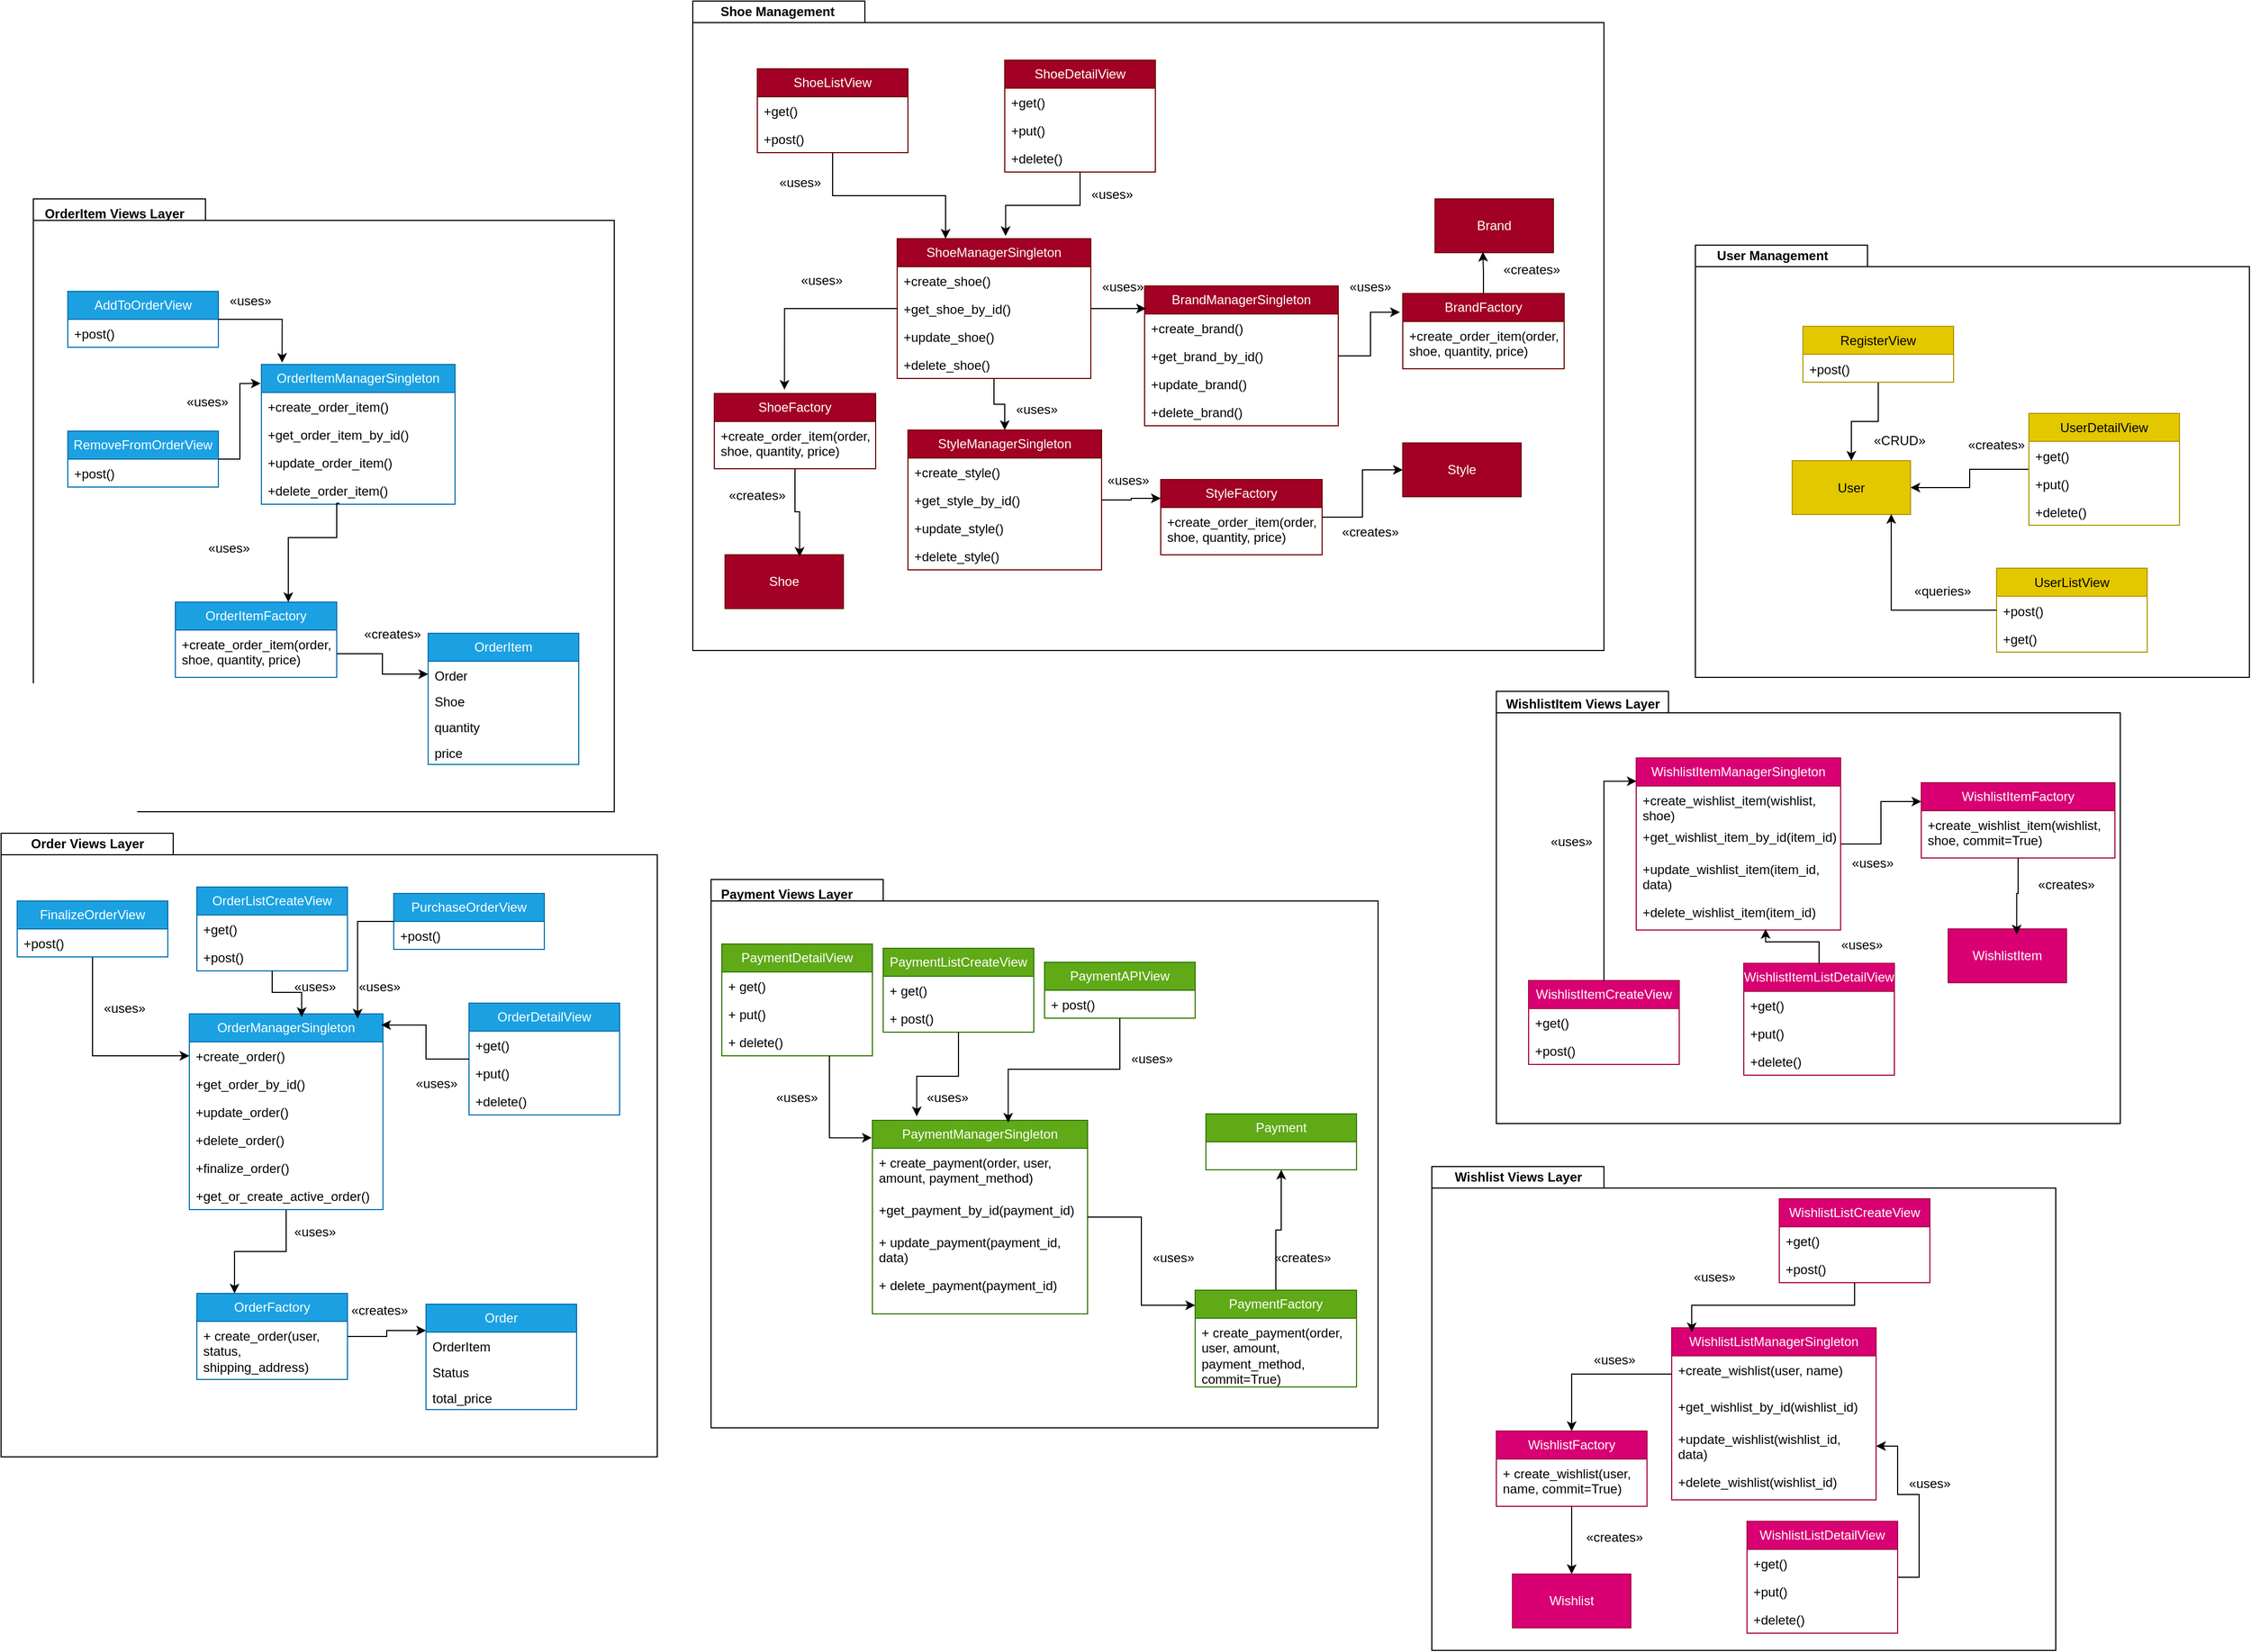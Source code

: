 <mxfile version="26.1.1">
  <diagram name="Page-1" id="ISlPZ9czA1P53aF_u-li">
    <mxGraphModel dx="690" dy="1613" grid="1" gridSize="10" guides="1" tooltips="1" connect="1" arrows="1" fold="1" page="1" pageScale="1" pageWidth="827" pageHeight="1169" math="0" shadow="0">
      <root>
        <mxCell id="0" />
        <mxCell id="1" parent="0" />
        <mxCell id="ctU_p67GkgNmKsGkajiW-1" value="" style="shape=folder;fontStyle=1;spacingTop=10;tabWidth=160;tabHeight=20;tabPosition=left;html=1;whiteSpace=wrap;" vertex="1" parent="1">
          <mxGeometry x="20" y="-10" width="610" height="580" as="geometry" />
        </mxCell>
        <mxCell id="ctU_p67GkgNmKsGkajiW-3" value="Order Views Layer" style="text;align=center;fontStyle=1;verticalAlign=middle;spacingLeft=3;spacingRight=3;rotatable=0;points=[[0,0.5],[1,0.5]];portConstraint=eastwest;html=1;" vertex="1" parent="1">
          <mxGeometry x="40" y="-10" width="120" height="20" as="geometry" />
        </mxCell>
        <mxCell id="ctU_p67GkgNmKsGkajiW-4" value="OrderListCreateView" style="swimlane;fontStyle=0;childLayout=stackLayout;horizontal=1;startSize=26;fillColor=#1ba1e2;horizontalStack=0;resizeParent=1;resizeParentMax=0;resizeLast=0;collapsible=1;marginBottom=0;whiteSpace=wrap;html=1;fontColor=#ffffff;strokeColor=#006EAF;" vertex="1" parent="1">
          <mxGeometry x="202" y="40" width="140" height="78" as="geometry" />
        </mxCell>
        <mxCell id="ctU_p67GkgNmKsGkajiW-5" value="+get()" style="text;strokeColor=none;fillColor=none;align=left;verticalAlign=top;spacingLeft=4;spacingRight=4;overflow=hidden;rotatable=0;points=[[0,0.5],[1,0.5]];portConstraint=eastwest;whiteSpace=wrap;html=1;" vertex="1" parent="ctU_p67GkgNmKsGkajiW-4">
          <mxGeometry y="26" width="140" height="26" as="geometry" />
        </mxCell>
        <mxCell id="ctU_p67GkgNmKsGkajiW-6" value="+post()" style="text;strokeColor=none;fillColor=none;align=left;verticalAlign=top;spacingLeft=4;spacingRight=4;overflow=hidden;rotatable=0;points=[[0,0.5],[1,0.5]];portConstraint=eastwest;whiteSpace=wrap;html=1;" vertex="1" parent="ctU_p67GkgNmKsGkajiW-4">
          <mxGeometry y="52" width="140" height="26" as="geometry" />
        </mxCell>
        <mxCell id="ctU_p67GkgNmKsGkajiW-8" value="OrderDetailView" style="swimlane;fontStyle=0;childLayout=stackLayout;horizontal=1;startSize=26;fillColor=#1ba1e2;horizontalStack=0;resizeParent=1;resizeParentMax=0;resizeLast=0;collapsible=1;marginBottom=0;whiteSpace=wrap;html=1;fontColor=#ffffff;strokeColor=#006EAF;" vertex="1" parent="1">
          <mxGeometry x="455" y="148" width="140" height="104" as="geometry" />
        </mxCell>
        <mxCell id="ctU_p67GkgNmKsGkajiW-9" value="+get()" style="text;strokeColor=none;fillColor=none;align=left;verticalAlign=top;spacingLeft=4;spacingRight=4;overflow=hidden;rotatable=0;points=[[0,0.5],[1,0.5]];portConstraint=eastwest;whiteSpace=wrap;html=1;" vertex="1" parent="ctU_p67GkgNmKsGkajiW-8">
          <mxGeometry y="26" width="140" height="26" as="geometry" />
        </mxCell>
        <mxCell id="ctU_p67GkgNmKsGkajiW-10" value="+put()" style="text;strokeColor=none;fillColor=none;align=left;verticalAlign=top;spacingLeft=4;spacingRight=4;overflow=hidden;rotatable=0;points=[[0,0.5],[1,0.5]];portConstraint=eastwest;whiteSpace=wrap;html=1;" vertex="1" parent="ctU_p67GkgNmKsGkajiW-8">
          <mxGeometry y="52" width="140" height="26" as="geometry" />
        </mxCell>
        <mxCell id="ctU_p67GkgNmKsGkajiW-11" value="+delete()" style="text;strokeColor=none;fillColor=none;align=left;verticalAlign=top;spacingLeft=4;spacingRight=4;overflow=hidden;rotatable=0;points=[[0,0.5],[1,0.5]];portConstraint=eastwest;whiteSpace=wrap;html=1;" vertex="1" parent="ctU_p67GkgNmKsGkajiW-8">
          <mxGeometry y="78" width="140" height="26" as="geometry" />
        </mxCell>
        <mxCell id="ctU_p67GkgNmKsGkajiW-52" style="edgeStyle=orthogonalEdgeStyle;rounded=0;orthogonalLoop=1;jettySize=auto;html=1;entryX=0;entryY=0.5;entryDx=0;entryDy=0;" edge="1" parent="1" source="ctU_p67GkgNmKsGkajiW-18" target="ctU_p67GkgNmKsGkajiW-23">
          <mxGeometry relative="1" as="geometry" />
        </mxCell>
        <mxCell id="ctU_p67GkgNmKsGkajiW-18" value="FinalizeOrderView" style="swimlane;fontStyle=0;childLayout=stackLayout;horizontal=1;startSize=26;fillColor=#1ba1e2;horizontalStack=0;resizeParent=1;resizeParentMax=0;resizeLast=0;collapsible=1;marginBottom=0;whiteSpace=wrap;html=1;fontColor=#ffffff;strokeColor=#006EAF;" vertex="1" parent="1">
          <mxGeometry x="35" y="53" width="140" height="52" as="geometry" />
        </mxCell>
        <mxCell id="ctU_p67GkgNmKsGkajiW-19" value="+post()" style="text;strokeColor=none;fillColor=none;align=left;verticalAlign=top;spacingLeft=4;spacingRight=4;overflow=hidden;rotatable=0;points=[[0,0.5],[1,0.5]];portConstraint=eastwest;whiteSpace=wrap;html=1;" vertex="1" parent="ctU_p67GkgNmKsGkajiW-18">
          <mxGeometry y="26" width="140" height="26" as="geometry" />
        </mxCell>
        <mxCell id="ctU_p67GkgNmKsGkajiW-20" value="PurchaseOrderView" style="swimlane;fontStyle=0;childLayout=stackLayout;horizontal=1;startSize=26;fillColor=#1ba1e2;horizontalStack=0;resizeParent=1;resizeParentMax=0;resizeLast=0;collapsible=1;marginBottom=0;whiteSpace=wrap;html=1;fontColor=#ffffff;strokeColor=#006EAF;" vertex="1" parent="1">
          <mxGeometry x="385" y="46" width="140" height="52" as="geometry" />
        </mxCell>
        <mxCell id="ctU_p67GkgNmKsGkajiW-21" value="+post()" style="text;strokeColor=none;fillColor=none;align=left;verticalAlign=top;spacingLeft=4;spacingRight=4;overflow=hidden;rotatable=0;points=[[0,0.5],[1,0.5]];portConstraint=eastwest;whiteSpace=wrap;html=1;" vertex="1" parent="ctU_p67GkgNmKsGkajiW-20">
          <mxGeometry y="26" width="140" height="26" as="geometry" />
        </mxCell>
        <mxCell id="ctU_p67GkgNmKsGkajiW-54" style="edgeStyle=orthogonalEdgeStyle;rounded=0;orthogonalLoop=1;jettySize=auto;html=1;entryX=0.25;entryY=0;entryDx=0;entryDy=0;" edge="1" parent="1" source="ctU_p67GkgNmKsGkajiW-22" target="ctU_p67GkgNmKsGkajiW-29">
          <mxGeometry relative="1" as="geometry" />
        </mxCell>
        <mxCell id="ctU_p67GkgNmKsGkajiW-22" value="OrderManagerSingleton" style="swimlane;fontStyle=0;childLayout=stackLayout;horizontal=1;startSize=26;fillColor=#1ba1e2;horizontalStack=0;resizeParent=1;resizeParentMax=0;resizeLast=0;collapsible=1;marginBottom=0;whiteSpace=wrap;html=1;fontColor=#ffffff;strokeColor=#006EAF;" vertex="1" parent="1">
          <mxGeometry x="195" y="158" width="180" height="182" as="geometry" />
        </mxCell>
        <mxCell id="ctU_p67GkgNmKsGkajiW-23" value="+create_order()" style="text;strokeColor=none;fillColor=none;align=left;verticalAlign=top;spacingLeft=4;spacingRight=4;overflow=hidden;rotatable=0;points=[[0,0.5],[1,0.5]];portConstraint=eastwest;whiteSpace=wrap;html=1;" vertex="1" parent="ctU_p67GkgNmKsGkajiW-22">
          <mxGeometry y="26" width="180" height="26" as="geometry" />
        </mxCell>
        <mxCell id="ctU_p67GkgNmKsGkajiW-24" value="+get_order_by_id()" style="text;strokeColor=none;fillColor=none;align=left;verticalAlign=top;spacingLeft=4;spacingRight=4;overflow=hidden;rotatable=0;points=[[0,0.5],[1,0.5]];portConstraint=eastwest;whiteSpace=wrap;html=1;" vertex="1" parent="ctU_p67GkgNmKsGkajiW-22">
          <mxGeometry y="52" width="180" height="26" as="geometry" />
        </mxCell>
        <mxCell id="ctU_p67GkgNmKsGkajiW-25" value="+update_order()" style="text;strokeColor=none;fillColor=none;align=left;verticalAlign=top;spacingLeft=4;spacingRight=4;overflow=hidden;rotatable=0;points=[[0,0.5],[1,0.5]];portConstraint=eastwest;whiteSpace=wrap;html=1;" vertex="1" parent="ctU_p67GkgNmKsGkajiW-22">
          <mxGeometry y="78" width="180" height="26" as="geometry" />
        </mxCell>
        <mxCell id="ctU_p67GkgNmKsGkajiW-26" value="+delete_order()" style="text;strokeColor=none;fillColor=none;align=left;verticalAlign=top;spacingLeft=4;spacingRight=4;overflow=hidden;rotatable=0;points=[[0,0.5],[1,0.5]];portConstraint=eastwest;whiteSpace=wrap;html=1;" vertex="1" parent="ctU_p67GkgNmKsGkajiW-22">
          <mxGeometry y="104" width="180" height="26" as="geometry" />
        </mxCell>
        <mxCell id="ctU_p67GkgNmKsGkajiW-27" value="+finalize_order()" style="text;strokeColor=none;fillColor=none;align=left;verticalAlign=top;spacingLeft=4;spacingRight=4;overflow=hidden;rotatable=0;points=[[0,0.5],[1,0.5]];portConstraint=eastwest;whiteSpace=wrap;html=1;" vertex="1" parent="ctU_p67GkgNmKsGkajiW-22">
          <mxGeometry y="130" width="180" height="26" as="geometry" />
        </mxCell>
        <mxCell id="ctU_p67GkgNmKsGkajiW-28" value="+get_or_create_active_order()" style="text;strokeColor=none;fillColor=none;align=left;verticalAlign=top;spacingLeft=4;spacingRight=4;overflow=hidden;rotatable=0;points=[[0,0.5],[1,0.5]];portConstraint=eastwest;whiteSpace=wrap;html=1;" vertex="1" parent="ctU_p67GkgNmKsGkajiW-22">
          <mxGeometry y="156" width="180" height="26" as="geometry" />
        </mxCell>
        <mxCell id="ctU_p67GkgNmKsGkajiW-61" style="edgeStyle=orthogonalEdgeStyle;rounded=0;orthogonalLoop=1;jettySize=auto;html=1;entryX=0;entryY=0.25;entryDx=0;entryDy=0;" edge="1" parent="1" source="ctU_p67GkgNmKsGkajiW-29" target="ctU_p67GkgNmKsGkajiW-31">
          <mxGeometry relative="1" as="geometry" />
        </mxCell>
        <mxCell id="ctU_p67GkgNmKsGkajiW-29" value="OrderFactory" style="swimlane;fontStyle=0;childLayout=stackLayout;horizontal=1;startSize=26;fillColor=#1ba1e2;horizontalStack=0;resizeParent=1;resizeParentMax=0;resizeLast=0;collapsible=1;marginBottom=0;whiteSpace=wrap;html=1;fontColor=#ffffff;strokeColor=#006EAF;" vertex="1" parent="1">
          <mxGeometry x="202" y="418" width="140" height="80" as="geometry" />
        </mxCell>
        <mxCell id="ctU_p67GkgNmKsGkajiW-30" value="+ create_order(user, status, shipping_address)" style="text;strokeColor=none;fillColor=none;align=left;verticalAlign=top;spacingLeft=4;spacingRight=4;overflow=hidden;rotatable=0;points=[[0,0.5],[1,0.5]];portConstraint=eastwest;whiteSpace=wrap;html=1;" vertex="1" parent="ctU_p67GkgNmKsGkajiW-29">
          <mxGeometry y="26" width="140" height="54" as="geometry" />
        </mxCell>
        <mxCell id="ctU_p67GkgNmKsGkajiW-31" value="Order" style="swimlane;fontStyle=0;childLayout=stackLayout;horizontal=1;startSize=26;fillColor=#1ba1e2;horizontalStack=0;resizeParent=1;resizeParentMax=0;resizeLast=0;collapsible=1;marginBottom=0;whiteSpace=wrap;html=1;fontColor=#ffffff;strokeColor=#006EAF;" vertex="1" parent="1">
          <mxGeometry x="415" y="428" width="140" height="98" as="geometry" />
        </mxCell>
        <mxCell id="ctU_p67GkgNmKsGkajiW-32" value="OrderItem" style="text;strokeColor=none;fillColor=none;align=left;verticalAlign=top;spacingLeft=4;spacingRight=4;overflow=hidden;rotatable=0;points=[[0,0.5],[1,0.5]];portConstraint=eastwest;whiteSpace=wrap;html=1;" vertex="1" parent="ctU_p67GkgNmKsGkajiW-31">
          <mxGeometry y="26" width="140" height="24" as="geometry" />
        </mxCell>
        <mxCell id="ctU_p67GkgNmKsGkajiW-33" value="Status" style="text;strokeColor=none;fillColor=none;align=left;verticalAlign=top;spacingLeft=4;spacingRight=4;overflow=hidden;rotatable=0;points=[[0,0.5],[1,0.5]];portConstraint=eastwest;whiteSpace=wrap;html=1;" vertex="1" parent="ctU_p67GkgNmKsGkajiW-31">
          <mxGeometry y="50" width="140" height="24" as="geometry" />
        </mxCell>
        <mxCell id="ctU_p67GkgNmKsGkajiW-34" value="total_price" style="text;strokeColor=none;fillColor=none;align=left;verticalAlign=top;spacingLeft=4;spacingRight=4;overflow=hidden;rotatable=0;points=[[0,0.5],[1,0.5]];portConstraint=eastwest;whiteSpace=wrap;html=1;" vertex="1" parent="ctU_p67GkgNmKsGkajiW-31">
          <mxGeometry y="74" width="140" height="24" as="geometry" />
        </mxCell>
        <mxCell id="ctU_p67GkgNmKsGkajiW-50" style="edgeStyle=orthogonalEdgeStyle;rounded=0;orthogonalLoop=1;jettySize=auto;html=1;entryX=0.58;entryY=0.016;entryDx=0;entryDy=0;entryPerimeter=0;" edge="1" parent="1" source="ctU_p67GkgNmKsGkajiW-4" target="ctU_p67GkgNmKsGkajiW-22">
          <mxGeometry relative="1" as="geometry" />
        </mxCell>
        <mxCell id="ctU_p67GkgNmKsGkajiW-51" style="edgeStyle=orthogonalEdgeStyle;rounded=0;orthogonalLoop=1;jettySize=auto;html=1;entryX=0.869;entryY=0.024;entryDx=0;entryDy=0;entryPerimeter=0;" edge="1" parent="1" source="ctU_p67GkgNmKsGkajiW-20" target="ctU_p67GkgNmKsGkajiW-22">
          <mxGeometry relative="1" as="geometry" />
        </mxCell>
        <mxCell id="ctU_p67GkgNmKsGkajiW-53" style="edgeStyle=orthogonalEdgeStyle;rounded=0;orthogonalLoop=1;jettySize=auto;html=1;entryX=0.991;entryY=0.057;entryDx=0;entryDy=0;entryPerimeter=0;" edge="1" parent="1" source="ctU_p67GkgNmKsGkajiW-8" target="ctU_p67GkgNmKsGkajiW-22">
          <mxGeometry relative="1" as="geometry" />
        </mxCell>
        <mxCell id="ctU_p67GkgNmKsGkajiW-55" value="«uses»" style="text;html=1;align=center;verticalAlign=middle;whiteSpace=wrap;rounded=0;" vertex="1" parent="1">
          <mxGeometry x="282" y="118" width="60" height="30" as="geometry" />
        </mxCell>
        <mxCell id="ctU_p67GkgNmKsGkajiW-57" value="«uses»" style="text;html=1;align=center;verticalAlign=middle;whiteSpace=wrap;rounded=0;" vertex="1" parent="1">
          <mxGeometry x="105" y="138" width="60" height="30" as="geometry" />
        </mxCell>
        <mxCell id="ctU_p67GkgNmKsGkajiW-58" value="«uses»" style="text;html=1;align=center;verticalAlign=middle;whiteSpace=wrap;rounded=0;" vertex="1" parent="1">
          <mxGeometry x="342" y="118" width="60" height="30" as="geometry" />
        </mxCell>
        <mxCell id="ctU_p67GkgNmKsGkajiW-59" value="«uses»" style="text;html=1;align=center;verticalAlign=middle;whiteSpace=wrap;rounded=0;" vertex="1" parent="1">
          <mxGeometry x="395" y="208" width="60" height="30" as="geometry" />
        </mxCell>
        <mxCell id="ctU_p67GkgNmKsGkajiW-60" value="«uses»" style="text;html=1;align=center;verticalAlign=middle;whiteSpace=wrap;rounded=0;" vertex="1" parent="1">
          <mxGeometry x="282" y="346" width="60" height="30" as="geometry" />
        </mxCell>
        <mxCell id="ctU_p67GkgNmKsGkajiW-62" value="«creates»" style="text;html=1;align=center;verticalAlign=middle;whiteSpace=wrap;rounded=0;" vertex="1" parent="1">
          <mxGeometry x="342" y="419" width="60" height="30" as="geometry" />
        </mxCell>
        <mxCell id="ctU_p67GkgNmKsGkajiW-73" value="" style="shape=folder;fontStyle=1;spacingTop=10;tabWidth=160;tabHeight=20;tabPosition=left;html=1;whiteSpace=wrap;" vertex="1" parent="1">
          <mxGeometry x="50" y="-600" width="540" height="570" as="geometry" />
        </mxCell>
        <mxCell id="ctU_p67GkgNmKsGkajiW-74" value="OrderItem Views Layer" style="text;align=center;fontStyle=1;verticalAlign=middle;spacingLeft=3;spacingRight=3;rotatable=0;points=[[0,0.5],[1,0.5]];portConstraint=eastwest;html=1;" vertex="1" parent="1">
          <mxGeometry x="65" y="-596" width="120" height="20" as="geometry" />
        </mxCell>
        <mxCell id="ctU_p67GkgNmKsGkajiW-12" value="AddToOrderView" style="swimlane;fontStyle=0;childLayout=stackLayout;horizontal=1;startSize=26;fillColor=#1ba1e2;horizontalStack=0;resizeParent=1;resizeParentMax=0;resizeLast=0;collapsible=1;marginBottom=0;whiteSpace=wrap;html=1;fontColor=#ffffff;strokeColor=#006EAF;" vertex="1" parent="1">
          <mxGeometry x="82" y="-514" width="140" height="52" as="geometry" />
        </mxCell>
        <mxCell id="ctU_p67GkgNmKsGkajiW-13" value="+post()" style="text;strokeColor=none;fillColor=none;align=left;verticalAlign=top;spacingLeft=4;spacingRight=4;overflow=hidden;rotatable=0;points=[[0,0.5],[1,0.5]];portConstraint=eastwest;whiteSpace=wrap;html=1;" vertex="1" parent="ctU_p67GkgNmKsGkajiW-12">
          <mxGeometry y="26" width="140" height="26" as="geometry" />
        </mxCell>
        <mxCell id="ctU_p67GkgNmKsGkajiW-16" value="RemoveFromOrderView" style="swimlane;fontStyle=0;childLayout=stackLayout;horizontal=1;startSize=26;fillColor=#1ba1e2;horizontalStack=0;resizeParent=1;resizeParentMax=0;resizeLast=0;collapsible=1;marginBottom=0;whiteSpace=wrap;html=1;fontColor=#ffffff;strokeColor=#006EAF;" vertex="1" parent="1">
          <mxGeometry x="82" y="-384" width="140" height="52" as="geometry" />
        </mxCell>
        <mxCell id="ctU_p67GkgNmKsGkajiW-17" value="+post()" style="text;strokeColor=none;fillColor=none;align=left;verticalAlign=top;spacingLeft=4;spacingRight=4;overflow=hidden;rotatable=0;points=[[0,0.5],[1,0.5]];portConstraint=eastwest;whiteSpace=wrap;html=1;" vertex="1" parent="ctU_p67GkgNmKsGkajiW-16">
          <mxGeometry y="26" width="140" height="26" as="geometry" />
        </mxCell>
        <mxCell id="ctU_p67GkgNmKsGkajiW-35" value="OrderItemManagerSingleton" style="swimlane;fontStyle=0;childLayout=stackLayout;horizontal=1;startSize=26;fillColor=#1ba1e2;horizontalStack=0;resizeParent=1;resizeParentMax=0;resizeLast=0;collapsible=1;marginBottom=0;whiteSpace=wrap;html=1;fontColor=#ffffff;strokeColor=#006EAF;" vertex="1" parent="1">
          <mxGeometry x="262" y="-446" width="180" height="130" as="geometry" />
        </mxCell>
        <mxCell id="ctU_p67GkgNmKsGkajiW-36" value="+create_order_item()" style="text;strokeColor=none;fillColor=none;align=left;verticalAlign=top;spacingLeft=4;spacingRight=4;overflow=hidden;rotatable=0;points=[[0,0.5],[1,0.5]];portConstraint=eastwest;whiteSpace=wrap;html=1;" vertex="1" parent="ctU_p67GkgNmKsGkajiW-35">
          <mxGeometry y="26" width="180" height="26" as="geometry" />
        </mxCell>
        <mxCell id="ctU_p67GkgNmKsGkajiW-37" value="&lt;div&gt;+get_order_item_by_id()&lt;/div&gt;&lt;div&gt;&lt;br&gt;&lt;/div&gt;" style="text;strokeColor=none;fillColor=none;align=left;verticalAlign=top;spacingLeft=4;spacingRight=4;overflow=hidden;rotatable=0;points=[[0,0.5],[1,0.5]];portConstraint=eastwest;whiteSpace=wrap;html=1;" vertex="1" parent="ctU_p67GkgNmKsGkajiW-35">
          <mxGeometry y="52" width="180" height="26" as="geometry" />
        </mxCell>
        <mxCell id="ctU_p67GkgNmKsGkajiW-38" value="+update_order_item()" style="text;strokeColor=none;fillColor=none;align=left;verticalAlign=top;spacingLeft=4;spacingRight=4;overflow=hidden;rotatable=0;points=[[0,0.5],[1,0.5]];portConstraint=eastwest;whiteSpace=wrap;html=1;" vertex="1" parent="ctU_p67GkgNmKsGkajiW-35">
          <mxGeometry y="78" width="180" height="26" as="geometry" />
        </mxCell>
        <mxCell id="ctU_p67GkgNmKsGkajiW-39" value="+delete_order_item()" style="text;strokeColor=none;fillColor=none;align=left;verticalAlign=top;spacingLeft=4;spacingRight=4;overflow=hidden;rotatable=0;points=[[0,0.5],[1,0.5]];portConstraint=eastwest;whiteSpace=wrap;html=1;" vertex="1" parent="ctU_p67GkgNmKsGkajiW-35">
          <mxGeometry y="104" width="180" height="26" as="geometry" />
        </mxCell>
        <mxCell id="ctU_p67GkgNmKsGkajiW-42" value="OrderItemFactory" style="swimlane;fontStyle=0;childLayout=stackLayout;horizontal=1;startSize=26;fillColor=#1ba1e2;horizontalStack=0;resizeParent=1;resizeParentMax=0;resizeLast=0;collapsible=1;marginBottom=0;whiteSpace=wrap;html=1;fontColor=#ffffff;strokeColor=#006EAF;" vertex="1" parent="1">
          <mxGeometry x="182" y="-225" width="150" height="70" as="geometry" />
        </mxCell>
        <mxCell id="ctU_p67GkgNmKsGkajiW-43" value="&lt;div&gt;+create_order_item(order, shoe, quantity, price)&lt;/div&gt;&lt;div&gt;&lt;br&gt;&lt;/div&gt;" style="text;strokeColor=none;fillColor=none;align=left;verticalAlign=top;spacingLeft=4;spacingRight=4;overflow=hidden;rotatable=0;points=[[0,0.5],[1,0.5]];portConstraint=eastwest;whiteSpace=wrap;html=1;" vertex="1" parent="ctU_p67GkgNmKsGkajiW-42">
          <mxGeometry y="26" width="150" height="44" as="geometry" />
        </mxCell>
        <mxCell id="ctU_p67GkgNmKsGkajiW-44" value="OrderItem" style="swimlane;fontStyle=0;childLayout=stackLayout;horizontal=1;startSize=26;fillColor=#1ba1e2;horizontalStack=0;resizeParent=1;resizeParentMax=0;resizeLast=0;collapsible=1;marginBottom=0;whiteSpace=wrap;html=1;fontColor=#ffffff;strokeColor=#006EAF;" vertex="1" parent="1">
          <mxGeometry x="417" y="-196" width="140" height="122" as="geometry" />
        </mxCell>
        <mxCell id="ctU_p67GkgNmKsGkajiW-45" value="Order" style="text;strokeColor=none;fillColor=none;align=left;verticalAlign=top;spacingLeft=4;spacingRight=4;overflow=hidden;rotatable=0;points=[[0,0.5],[1,0.5]];portConstraint=eastwest;whiteSpace=wrap;html=1;" vertex="1" parent="ctU_p67GkgNmKsGkajiW-44">
          <mxGeometry y="26" width="140" height="24" as="geometry" />
        </mxCell>
        <mxCell id="ctU_p67GkgNmKsGkajiW-46" value="Shoe" style="text;strokeColor=none;fillColor=none;align=left;verticalAlign=top;spacingLeft=4;spacingRight=4;overflow=hidden;rotatable=0;points=[[0,0.5],[1,0.5]];portConstraint=eastwest;whiteSpace=wrap;html=1;" vertex="1" parent="ctU_p67GkgNmKsGkajiW-44">
          <mxGeometry y="50" width="140" height="24" as="geometry" />
        </mxCell>
        <mxCell id="ctU_p67GkgNmKsGkajiW-47" value="quantity" style="text;strokeColor=none;fillColor=none;align=left;verticalAlign=top;spacingLeft=4;spacingRight=4;overflow=hidden;rotatable=0;points=[[0,0.5],[1,0.5]];portConstraint=eastwest;whiteSpace=wrap;html=1;" vertex="1" parent="ctU_p67GkgNmKsGkajiW-44">
          <mxGeometry y="74" width="140" height="24" as="geometry" />
        </mxCell>
        <mxCell id="ctU_p67GkgNmKsGkajiW-48" value="price" style="text;strokeColor=none;fillColor=none;align=left;verticalAlign=top;spacingLeft=4;spacingRight=4;overflow=hidden;rotatable=0;points=[[0,0.5],[1,0.5]];portConstraint=eastwest;whiteSpace=wrap;html=1;" vertex="1" parent="ctU_p67GkgNmKsGkajiW-44">
          <mxGeometry y="98" width="140" height="24" as="geometry" />
        </mxCell>
        <mxCell id="ctU_p67GkgNmKsGkajiW-63" style="edgeStyle=orthogonalEdgeStyle;rounded=0;orthogonalLoop=1;jettySize=auto;html=1;entryX=0.107;entryY=-0.013;entryDx=0;entryDy=0;entryPerimeter=0;" edge="1" parent="1" source="ctU_p67GkgNmKsGkajiW-12" target="ctU_p67GkgNmKsGkajiW-35">
          <mxGeometry relative="1" as="geometry" />
        </mxCell>
        <mxCell id="ctU_p67GkgNmKsGkajiW-64" value="«uses»" style="text;html=1;align=center;verticalAlign=middle;whiteSpace=wrap;rounded=0;" vertex="1" parent="1">
          <mxGeometry x="222" y="-520" width="60" height="30" as="geometry" />
        </mxCell>
        <mxCell id="ctU_p67GkgNmKsGkajiW-65" style="edgeStyle=orthogonalEdgeStyle;rounded=0;orthogonalLoop=1;jettySize=auto;html=1;entryX=-0.004;entryY=0.136;entryDx=0;entryDy=0;entryPerimeter=0;" edge="1" parent="1" source="ctU_p67GkgNmKsGkajiW-16" target="ctU_p67GkgNmKsGkajiW-35">
          <mxGeometry relative="1" as="geometry" />
        </mxCell>
        <mxCell id="ctU_p67GkgNmKsGkajiW-66" value="«uses»" style="text;html=1;align=center;verticalAlign=middle;whiteSpace=wrap;rounded=0;" vertex="1" parent="1">
          <mxGeometry x="182" y="-426" width="60" height="30" as="geometry" />
        </mxCell>
        <mxCell id="ctU_p67GkgNmKsGkajiW-67" style="edgeStyle=orthogonalEdgeStyle;rounded=0;orthogonalLoop=1;jettySize=auto;html=1;exitX=0.403;exitY=0.967;exitDx=0;exitDy=0;exitPerimeter=0;" edge="1" parent="1" source="ctU_p67GkgNmKsGkajiW-39" target="ctU_p67GkgNmKsGkajiW-42">
          <mxGeometry relative="1" as="geometry">
            <mxPoint x="332" y="-285" as="sourcePoint" />
            <Array as="points">
              <mxPoint x="332" y="-317" />
              <mxPoint x="332" y="-285" />
              <mxPoint x="287" y="-285" />
            </Array>
          </mxGeometry>
        </mxCell>
        <mxCell id="ctU_p67GkgNmKsGkajiW-68" value="«uses»" style="text;html=1;align=center;verticalAlign=middle;whiteSpace=wrap;rounded=0;" vertex="1" parent="1">
          <mxGeometry x="202" y="-290" width="60" height="30" as="geometry" />
        </mxCell>
        <mxCell id="ctU_p67GkgNmKsGkajiW-69" value="«creates»" style="text;html=1;align=center;verticalAlign=middle;whiteSpace=wrap;rounded=0;" vertex="1" parent="1">
          <mxGeometry x="354" y="-210" width="60" height="30" as="geometry" />
        </mxCell>
        <mxCell id="ctU_p67GkgNmKsGkajiW-72" style="edgeStyle=orthogonalEdgeStyle;rounded=0;orthogonalLoop=1;jettySize=auto;html=1;entryX=0;entryY=0.5;entryDx=0;entryDy=0;" edge="1" parent="1" source="ctU_p67GkgNmKsGkajiW-43" target="ctU_p67GkgNmKsGkajiW-45">
          <mxGeometry relative="1" as="geometry" />
        </mxCell>
        <mxCell id="ctU_p67GkgNmKsGkajiW-106" value="" style="shape=folder;fontStyle=1;spacingTop=10;tabWidth=160;tabHeight=20;tabPosition=left;html=1;whiteSpace=wrap;" vertex="1" parent="1">
          <mxGeometry x="680" y="33" width="620" height="510" as="geometry" />
        </mxCell>
        <mxCell id="ctU_p67GkgNmKsGkajiW-107" value="Payment Views Layer" style="text;align=center;fontStyle=1;verticalAlign=middle;spacingLeft=3;spacingRight=3;rotatable=0;points=[[0,0.5],[1,0.5]];portConstraint=eastwest;html=1;" vertex="1" parent="1">
          <mxGeometry x="690" y="37" width="120" height="20" as="geometry" />
        </mxCell>
        <mxCell id="ctU_p67GkgNmKsGkajiW-75" value="PaymentListCreateView" style="swimlane;fontStyle=0;childLayout=stackLayout;horizontal=1;startSize=26;fillColor=#60a917;horizontalStack=0;resizeParent=1;resizeParentMax=0;resizeLast=0;collapsible=1;marginBottom=0;whiteSpace=wrap;html=1;fontColor=#ffffff;strokeColor=#2D7600;" vertex="1" parent="1">
          <mxGeometry x="840" y="97" width="140" height="78" as="geometry" />
        </mxCell>
        <mxCell id="ctU_p67GkgNmKsGkajiW-76" value="+ get()" style="text;strokeColor=none;fillColor=none;align=left;verticalAlign=top;spacingLeft=4;spacingRight=4;overflow=hidden;rotatable=0;points=[[0,0.5],[1,0.5]];portConstraint=eastwest;whiteSpace=wrap;html=1;" vertex="1" parent="ctU_p67GkgNmKsGkajiW-75">
          <mxGeometry y="26" width="140" height="26" as="geometry" />
        </mxCell>
        <mxCell id="ctU_p67GkgNmKsGkajiW-77" value="+ post()" style="text;strokeColor=none;fillColor=none;align=left;verticalAlign=top;spacingLeft=4;spacingRight=4;overflow=hidden;rotatable=0;points=[[0,0.5],[1,0.5]];portConstraint=eastwest;whiteSpace=wrap;html=1;" vertex="1" parent="ctU_p67GkgNmKsGkajiW-75">
          <mxGeometry y="52" width="140" height="26" as="geometry" />
        </mxCell>
        <mxCell id="ctU_p67GkgNmKsGkajiW-79" value="PaymentDetailView" style="swimlane;fontStyle=0;childLayout=stackLayout;horizontal=1;startSize=26;fillColor=#60a917;horizontalStack=0;resizeParent=1;resizeParentMax=0;resizeLast=0;collapsible=1;marginBottom=0;whiteSpace=wrap;html=1;fontColor=#ffffff;strokeColor=#2D7600;" vertex="1" parent="1">
          <mxGeometry x="690" y="93" width="140" height="104" as="geometry" />
        </mxCell>
        <mxCell id="ctU_p67GkgNmKsGkajiW-80" value="+ get()" style="text;strokeColor=none;fillColor=none;align=left;verticalAlign=top;spacingLeft=4;spacingRight=4;overflow=hidden;rotatable=0;points=[[0,0.5],[1,0.5]];portConstraint=eastwest;whiteSpace=wrap;html=1;" vertex="1" parent="ctU_p67GkgNmKsGkajiW-79">
          <mxGeometry y="26" width="140" height="26" as="geometry" />
        </mxCell>
        <mxCell id="ctU_p67GkgNmKsGkajiW-81" value="+ put()" style="text;strokeColor=none;fillColor=none;align=left;verticalAlign=top;spacingLeft=4;spacingRight=4;overflow=hidden;rotatable=0;points=[[0,0.5],[1,0.5]];portConstraint=eastwest;whiteSpace=wrap;html=1;" vertex="1" parent="ctU_p67GkgNmKsGkajiW-79">
          <mxGeometry y="52" width="140" height="26" as="geometry" />
        </mxCell>
        <mxCell id="ctU_p67GkgNmKsGkajiW-82" value="+ delete()" style="text;strokeColor=none;fillColor=none;align=left;verticalAlign=top;spacingLeft=4;spacingRight=4;overflow=hidden;rotatable=0;points=[[0,0.5],[1,0.5]];portConstraint=eastwest;whiteSpace=wrap;html=1;" vertex="1" parent="ctU_p67GkgNmKsGkajiW-79">
          <mxGeometry y="78" width="140" height="26" as="geometry" />
        </mxCell>
        <mxCell id="ctU_p67GkgNmKsGkajiW-83" value="PaymentAPIView" style="swimlane;fontStyle=0;childLayout=stackLayout;horizontal=1;startSize=26;fillColor=#60a917;horizontalStack=0;resizeParent=1;resizeParentMax=0;resizeLast=0;collapsible=1;marginBottom=0;whiteSpace=wrap;html=1;fontColor=#ffffff;strokeColor=#2D7600;" vertex="1" parent="1">
          <mxGeometry x="990" y="110" width="140" height="52" as="geometry" />
        </mxCell>
        <mxCell id="ctU_p67GkgNmKsGkajiW-85" value="+ post()" style="text;strokeColor=none;fillColor=none;align=left;verticalAlign=top;spacingLeft=4;spacingRight=4;overflow=hidden;rotatable=0;points=[[0,0.5],[1,0.5]];portConstraint=eastwest;whiteSpace=wrap;html=1;" vertex="1" parent="ctU_p67GkgNmKsGkajiW-83">
          <mxGeometry y="26" width="140" height="26" as="geometry" />
        </mxCell>
        <mxCell id="ctU_p67GkgNmKsGkajiW-86" value="PaymentManagerSingleton" style="swimlane;fontStyle=0;childLayout=stackLayout;horizontal=1;startSize=26;fillColor=#60a917;horizontalStack=0;resizeParent=1;resizeParentMax=0;resizeLast=0;collapsible=1;marginBottom=0;whiteSpace=wrap;html=1;fontColor=#ffffff;strokeColor=#2D7600;" vertex="1" parent="1">
          <mxGeometry x="830" y="257" width="200" height="180" as="geometry" />
        </mxCell>
        <mxCell id="ctU_p67GkgNmKsGkajiW-87" value="+ create_payment(order, user, amount, payment_method)" style="text;strokeColor=none;fillColor=none;align=left;verticalAlign=top;spacingLeft=4;spacingRight=4;overflow=hidden;rotatable=0;points=[[0,0.5],[1,0.5]];portConstraint=eastwest;whiteSpace=wrap;html=1;" vertex="1" parent="ctU_p67GkgNmKsGkajiW-86">
          <mxGeometry y="26" width="200" height="44" as="geometry" />
        </mxCell>
        <mxCell id="ctU_p67GkgNmKsGkajiW-88" value="+get_payment_by_id(payment_id)" style="text;strokeColor=none;fillColor=none;align=left;verticalAlign=top;spacingLeft=4;spacingRight=4;overflow=hidden;rotatable=0;points=[[0,0.5],[1,0.5]];portConstraint=eastwest;whiteSpace=wrap;html=1;" vertex="1" parent="ctU_p67GkgNmKsGkajiW-86">
          <mxGeometry y="70" width="200" height="30" as="geometry" />
        </mxCell>
        <mxCell id="ctU_p67GkgNmKsGkajiW-89" value="+ update_payment(payment_id, data)" style="text;strokeColor=none;fillColor=none;align=left;verticalAlign=top;spacingLeft=4;spacingRight=4;overflow=hidden;rotatable=0;points=[[0,0.5],[1,0.5]];portConstraint=eastwest;whiteSpace=wrap;html=1;" vertex="1" parent="ctU_p67GkgNmKsGkajiW-86">
          <mxGeometry y="100" width="200" height="40" as="geometry" />
        </mxCell>
        <mxCell id="ctU_p67GkgNmKsGkajiW-90" value="+ delete_payment(payment_id)" style="text;strokeColor=none;fillColor=none;align=left;verticalAlign=top;spacingLeft=4;spacingRight=4;overflow=hidden;rotatable=0;points=[[0,0.5],[1,0.5]];portConstraint=eastwest;whiteSpace=wrap;html=1;" vertex="1" parent="ctU_p67GkgNmKsGkajiW-86">
          <mxGeometry y="140" width="200" height="40" as="geometry" />
        </mxCell>
        <mxCell id="ctU_p67GkgNmKsGkajiW-99" style="edgeStyle=orthogonalEdgeStyle;rounded=0;orthogonalLoop=1;jettySize=auto;html=1;entryX=0.5;entryY=1;entryDx=0;entryDy=0;" edge="1" parent="1" source="ctU_p67GkgNmKsGkajiW-91" target="ctU_p67GkgNmKsGkajiW-93">
          <mxGeometry relative="1" as="geometry" />
        </mxCell>
        <mxCell id="ctU_p67GkgNmKsGkajiW-91" value="PaymentFactory" style="swimlane;fontStyle=0;childLayout=stackLayout;horizontal=1;startSize=26;fillColor=#60a917;horizontalStack=0;resizeParent=1;resizeParentMax=0;resizeLast=0;collapsible=1;marginBottom=0;whiteSpace=wrap;html=1;fontColor=#ffffff;strokeColor=#2D7600;" vertex="1" parent="1">
          <mxGeometry x="1130" y="415" width="150" height="90" as="geometry" />
        </mxCell>
        <mxCell id="ctU_p67GkgNmKsGkajiW-92" value="+ create_payment(order, user, amount, payment_method, commit=True)" style="text;strokeColor=none;fillColor=none;align=left;verticalAlign=top;spacingLeft=4;spacingRight=4;overflow=hidden;rotatable=0;points=[[0,0.5],[1,0.5]];portConstraint=eastwest;whiteSpace=wrap;html=1;" vertex="1" parent="ctU_p67GkgNmKsGkajiW-91">
          <mxGeometry y="26" width="150" height="64" as="geometry" />
        </mxCell>
        <mxCell id="ctU_p67GkgNmKsGkajiW-93" value="Payment" style="swimlane;fontStyle=0;childLayout=stackLayout;horizontal=1;startSize=26;fillColor=#60a917;horizontalStack=0;resizeParent=1;resizeParentMax=0;resizeLast=0;collapsible=1;marginBottom=0;whiteSpace=wrap;html=1;fontColor=#ffffff;strokeColor=#2D7600;" vertex="1" parent="1">
          <mxGeometry x="1140" y="251" width="140" height="52" as="geometry" />
        </mxCell>
        <mxCell id="ctU_p67GkgNmKsGkajiW-95" style="edgeStyle=orthogonalEdgeStyle;rounded=0;orthogonalLoop=1;jettySize=auto;html=1;entryX=-0.003;entryY=0.09;entryDx=0;entryDy=0;entryPerimeter=0;" edge="1" parent="1" source="ctU_p67GkgNmKsGkajiW-79" target="ctU_p67GkgNmKsGkajiW-86">
          <mxGeometry relative="1" as="geometry">
            <Array as="points">
              <mxPoint x="790" y="143.0" />
              <mxPoint x="790" y="273" />
            </Array>
          </mxGeometry>
        </mxCell>
        <mxCell id="ctU_p67GkgNmKsGkajiW-96" style="edgeStyle=orthogonalEdgeStyle;rounded=0;orthogonalLoop=1;jettySize=auto;html=1;entryX=0.206;entryY=-0.021;entryDx=0;entryDy=0;entryPerimeter=0;" edge="1" parent="1" source="ctU_p67GkgNmKsGkajiW-75" target="ctU_p67GkgNmKsGkajiW-86">
          <mxGeometry relative="1" as="geometry" />
        </mxCell>
        <mxCell id="ctU_p67GkgNmKsGkajiW-97" style="edgeStyle=orthogonalEdgeStyle;rounded=0;orthogonalLoop=1;jettySize=auto;html=1;entryX=0.631;entryY=0.012;entryDx=0;entryDy=0;entryPerimeter=0;" edge="1" parent="1" source="ctU_p67GkgNmKsGkajiW-83" target="ctU_p67GkgNmKsGkajiW-86">
          <mxGeometry relative="1" as="geometry" />
        </mxCell>
        <mxCell id="ctU_p67GkgNmKsGkajiW-98" style="edgeStyle=orthogonalEdgeStyle;rounded=0;orthogonalLoop=1;jettySize=auto;html=1;entryX=0;entryY=0.156;entryDx=0;entryDy=0;entryPerimeter=0;" edge="1" parent="1" source="ctU_p67GkgNmKsGkajiW-86" target="ctU_p67GkgNmKsGkajiW-91">
          <mxGeometry relative="1" as="geometry" />
        </mxCell>
        <mxCell id="ctU_p67GkgNmKsGkajiW-100" value="«uses»" style="text;html=1;align=center;verticalAlign=middle;whiteSpace=wrap;rounded=0;" vertex="1" parent="1">
          <mxGeometry x="730" y="221" width="60" height="30" as="geometry" />
        </mxCell>
        <mxCell id="ctU_p67GkgNmKsGkajiW-101" value="«uses»" style="text;html=1;align=center;verticalAlign=middle;whiteSpace=wrap;rounded=0;" vertex="1" parent="1">
          <mxGeometry x="1060" y="185" width="60" height="30" as="geometry" />
        </mxCell>
        <mxCell id="ctU_p67GkgNmKsGkajiW-102" value="«uses»" style="text;html=1;align=center;verticalAlign=middle;whiteSpace=wrap;rounded=0;" vertex="1" parent="1">
          <mxGeometry x="870" y="221" width="60" height="30" as="geometry" />
        </mxCell>
        <mxCell id="ctU_p67GkgNmKsGkajiW-103" value="«uses»" style="text;html=1;align=center;verticalAlign=middle;whiteSpace=wrap;rounded=0;" vertex="1" parent="1">
          <mxGeometry x="1080" y="370" width="60" height="30" as="geometry" />
        </mxCell>
        <mxCell id="ctU_p67GkgNmKsGkajiW-105" value="«creates»" style="text;html=1;align=center;verticalAlign=middle;whiteSpace=wrap;rounded=0;" vertex="1" parent="1">
          <mxGeometry x="1200" y="370" width="60" height="30" as="geometry" />
        </mxCell>
        <mxCell id="ctU_p67GkgNmKsGkajiW-160" value="" style="shape=folder;fontStyle=1;spacingTop=10;tabWidth=160;tabHeight=20;tabPosition=left;html=1;whiteSpace=wrap;" vertex="1" parent="1">
          <mxGeometry x="1410" y="-142" width="580" height="402" as="geometry" />
        </mxCell>
        <mxCell id="ctU_p67GkgNmKsGkajiW-161" value="WishlistItem Views Layer" style="text;align=center;fontStyle=1;verticalAlign=middle;spacingLeft=3;spacingRight=3;rotatable=0;points=[[0,0.5],[1,0.5]];portConstraint=eastwest;html=1;" vertex="1" parent="1">
          <mxGeometry x="1430" y="-140" width="120" height="20" as="geometry" />
        </mxCell>
        <mxCell id="ctU_p67GkgNmKsGkajiW-127" value="WishlistItemCreateView" style="swimlane;fontStyle=0;childLayout=stackLayout;horizontal=1;startSize=26;fillColor=#d80073;horizontalStack=0;resizeParent=1;resizeParentMax=0;resizeLast=0;collapsible=1;marginBottom=0;whiteSpace=wrap;html=1;fontColor=#ffffff;strokeColor=#A50040;" vertex="1" parent="1">
          <mxGeometry x="1440" y="127" width="140" height="78" as="geometry" />
        </mxCell>
        <mxCell id="ctU_p67GkgNmKsGkajiW-128" value="+get()" style="text;strokeColor=none;fillColor=none;align=left;verticalAlign=top;spacingLeft=4;spacingRight=4;overflow=hidden;rotatable=0;points=[[0,0.5],[1,0.5]];portConstraint=eastwest;whiteSpace=wrap;html=1;" vertex="1" parent="ctU_p67GkgNmKsGkajiW-127">
          <mxGeometry y="26" width="140" height="26" as="geometry" />
        </mxCell>
        <mxCell id="ctU_p67GkgNmKsGkajiW-129" value="+post()" style="text;strokeColor=none;fillColor=none;align=left;verticalAlign=top;spacingLeft=4;spacingRight=4;overflow=hidden;rotatable=0;points=[[0,0.5],[1,0.5]];portConstraint=eastwest;whiteSpace=wrap;html=1;" vertex="1" parent="ctU_p67GkgNmKsGkajiW-127">
          <mxGeometry y="52" width="140" height="26" as="geometry" />
        </mxCell>
        <mxCell id="ctU_p67GkgNmKsGkajiW-130" value="WishlistItemListDetailView" style="swimlane;fontStyle=0;childLayout=stackLayout;horizontal=1;startSize=26;fillColor=#d80073;horizontalStack=0;resizeParent=1;resizeParentMax=0;resizeLast=0;collapsible=1;marginBottom=0;whiteSpace=wrap;html=1;fontColor=#ffffff;strokeColor=#A50040;" vertex="1" parent="1">
          <mxGeometry x="1640" y="111" width="140" height="104" as="geometry" />
        </mxCell>
        <mxCell id="ctU_p67GkgNmKsGkajiW-131" value="+get()" style="text;strokeColor=none;fillColor=none;align=left;verticalAlign=top;spacingLeft=4;spacingRight=4;overflow=hidden;rotatable=0;points=[[0,0.5],[1,0.5]];portConstraint=eastwest;whiteSpace=wrap;html=1;" vertex="1" parent="ctU_p67GkgNmKsGkajiW-130">
          <mxGeometry y="26" width="140" height="26" as="geometry" />
        </mxCell>
        <mxCell id="ctU_p67GkgNmKsGkajiW-132" value="+put()" style="text;strokeColor=none;fillColor=none;align=left;verticalAlign=top;spacingLeft=4;spacingRight=4;overflow=hidden;rotatable=0;points=[[0,0.5],[1,0.5]];portConstraint=eastwest;whiteSpace=wrap;html=1;" vertex="1" parent="ctU_p67GkgNmKsGkajiW-130">
          <mxGeometry y="52" width="140" height="26" as="geometry" />
        </mxCell>
        <mxCell id="ctU_p67GkgNmKsGkajiW-133" value="+delete()" style="text;strokeColor=none;fillColor=none;align=left;verticalAlign=top;spacingLeft=4;spacingRight=4;overflow=hidden;rotatable=0;points=[[0,0.5],[1,0.5]];portConstraint=eastwest;whiteSpace=wrap;html=1;" vertex="1" parent="ctU_p67GkgNmKsGkajiW-130">
          <mxGeometry y="78" width="140" height="26" as="geometry" />
        </mxCell>
        <mxCell id="ctU_p67GkgNmKsGkajiW-154" style="edgeStyle=orthogonalEdgeStyle;rounded=0;orthogonalLoop=1;jettySize=auto;html=1;entryX=0;entryY=0.25;entryDx=0;entryDy=0;" edge="1" parent="1" source="ctU_p67GkgNmKsGkajiW-134" target="ctU_p67GkgNmKsGkajiW-139">
          <mxGeometry relative="1" as="geometry" />
        </mxCell>
        <mxCell id="ctU_p67GkgNmKsGkajiW-134" value="WishlistItemManagerSingleton" style="swimlane;fontStyle=0;childLayout=stackLayout;horizontal=1;startSize=26;fillColor=#d80073;horizontalStack=0;resizeParent=1;resizeParentMax=0;resizeLast=0;collapsible=1;marginBottom=0;whiteSpace=wrap;html=1;fontColor=#ffffff;strokeColor=#A50040;" vertex="1" parent="1">
          <mxGeometry x="1540" y="-80" width="190" height="160" as="geometry" />
        </mxCell>
        <mxCell id="ctU_p67GkgNmKsGkajiW-135" value="+create_wishlist_item(wishlist, shoe)" style="text;strokeColor=none;fillColor=none;align=left;verticalAlign=top;spacingLeft=4;spacingRight=4;overflow=hidden;rotatable=0;points=[[0,0.5],[1,0.5]];portConstraint=eastwest;whiteSpace=wrap;html=1;" vertex="1" parent="ctU_p67GkgNmKsGkajiW-134">
          <mxGeometry y="26" width="190" height="34" as="geometry" />
        </mxCell>
        <mxCell id="ctU_p67GkgNmKsGkajiW-136" value="+get_wishlist_item_by_id(item_id)" style="text;strokeColor=none;fillColor=none;align=left;verticalAlign=top;spacingLeft=4;spacingRight=4;overflow=hidden;rotatable=0;points=[[0,0.5],[1,0.5]];portConstraint=eastwest;whiteSpace=wrap;html=1;" vertex="1" parent="ctU_p67GkgNmKsGkajiW-134">
          <mxGeometry y="60" width="190" height="30" as="geometry" />
        </mxCell>
        <mxCell id="ctU_p67GkgNmKsGkajiW-137" value="+update_wishlist_item(item_id, data)" style="text;strokeColor=none;fillColor=none;align=left;verticalAlign=top;spacingLeft=4;spacingRight=4;overflow=hidden;rotatable=0;points=[[0,0.5],[1,0.5]];portConstraint=eastwest;whiteSpace=wrap;html=1;" vertex="1" parent="ctU_p67GkgNmKsGkajiW-134">
          <mxGeometry y="90" width="190" height="40" as="geometry" />
        </mxCell>
        <mxCell id="ctU_p67GkgNmKsGkajiW-138" value="+delete_wishlist_item(item_id)" style="text;strokeColor=none;fillColor=none;align=left;verticalAlign=top;spacingLeft=4;spacingRight=4;overflow=hidden;rotatable=0;points=[[0,0.5],[1,0.5]];portConstraint=eastwest;whiteSpace=wrap;html=1;" vertex="1" parent="ctU_p67GkgNmKsGkajiW-134">
          <mxGeometry y="130" width="190" height="30" as="geometry" />
        </mxCell>
        <mxCell id="ctU_p67GkgNmKsGkajiW-139" value="WishlistItemFactory" style="swimlane;fontStyle=0;childLayout=stackLayout;horizontal=1;startSize=26;fillColor=#d80073;horizontalStack=0;resizeParent=1;resizeParentMax=0;resizeLast=0;collapsible=1;marginBottom=0;whiteSpace=wrap;html=1;fontColor=#ffffff;strokeColor=#A50040;" vertex="1" parent="1">
          <mxGeometry x="1805" y="-57" width="180" height="70" as="geometry" />
        </mxCell>
        <mxCell id="ctU_p67GkgNmKsGkajiW-140" value="+create_wishlist_item(wishlist, shoe, commit=True)" style="text;strokeColor=none;fillColor=none;align=left;verticalAlign=top;spacingLeft=4;spacingRight=4;overflow=hidden;rotatable=0;points=[[0,0.5],[1,0.5]];portConstraint=eastwest;whiteSpace=wrap;html=1;" vertex="1" parent="ctU_p67GkgNmKsGkajiW-139">
          <mxGeometry y="26" width="180" height="44" as="geometry" />
        </mxCell>
        <mxCell id="ctU_p67GkgNmKsGkajiW-141" value="WishlistItem" style="html=1;whiteSpace=wrap;fillColor=#d80073;fontColor=#ffffff;strokeColor=#A50040;" vertex="1" parent="1">
          <mxGeometry x="1830" y="79" width="110" height="50" as="geometry" />
        </mxCell>
        <mxCell id="ctU_p67GkgNmKsGkajiW-152" style="edgeStyle=orthogonalEdgeStyle;rounded=0;orthogonalLoop=1;jettySize=auto;html=1;entryX=0.002;entryY=0.135;entryDx=0;entryDy=0;entryPerimeter=0;" edge="1" parent="1" source="ctU_p67GkgNmKsGkajiW-127" target="ctU_p67GkgNmKsGkajiW-134">
          <mxGeometry relative="1" as="geometry" />
        </mxCell>
        <mxCell id="ctU_p67GkgNmKsGkajiW-153" style="edgeStyle=orthogonalEdgeStyle;rounded=0;orthogonalLoop=1;jettySize=auto;html=1;entryX=0.633;entryY=0.969;entryDx=0;entryDy=0;entryPerimeter=0;" edge="1" parent="1" source="ctU_p67GkgNmKsGkajiW-130" target="ctU_p67GkgNmKsGkajiW-138">
          <mxGeometry relative="1" as="geometry" />
        </mxCell>
        <mxCell id="ctU_p67GkgNmKsGkajiW-155" style="edgeStyle=orthogonalEdgeStyle;rounded=0;orthogonalLoop=1;jettySize=auto;html=1;entryX=0.579;entryY=0.102;entryDx=0;entryDy=0;entryPerimeter=0;" edge="1" parent="1" source="ctU_p67GkgNmKsGkajiW-139" target="ctU_p67GkgNmKsGkajiW-141">
          <mxGeometry relative="1" as="geometry" />
        </mxCell>
        <mxCell id="ctU_p67GkgNmKsGkajiW-156" value="«creates»" style="text;html=1;align=center;verticalAlign=middle;whiteSpace=wrap;rounded=0;" vertex="1" parent="1">
          <mxGeometry x="1910" y="23" width="60" height="30" as="geometry" />
        </mxCell>
        <mxCell id="ctU_p67GkgNmKsGkajiW-157" value="«uses»" style="text;html=1;align=center;verticalAlign=middle;whiteSpace=wrap;rounded=0;" vertex="1" parent="1">
          <mxGeometry x="1720" y="79" width="60" height="30" as="geometry" />
        </mxCell>
        <mxCell id="ctU_p67GkgNmKsGkajiW-158" value="«uses»" style="text;html=1;align=center;verticalAlign=middle;whiteSpace=wrap;rounded=0;" vertex="1" parent="1">
          <mxGeometry x="1450" y="-17" width="60" height="30" as="geometry" />
        </mxCell>
        <mxCell id="ctU_p67GkgNmKsGkajiW-159" value="«uses»" style="text;html=1;align=center;verticalAlign=middle;whiteSpace=wrap;rounded=0;" vertex="1" parent="1">
          <mxGeometry x="1730" y="3" width="60" height="30" as="geometry" />
        </mxCell>
        <mxCell id="ctU_p67GkgNmKsGkajiW-162" value="" style="shape=folder;fontStyle=1;spacingTop=10;tabWidth=160;tabHeight=20;tabPosition=left;html=1;whiteSpace=wrap;" vertex="1" parent="1">
          <mxGeometry x="1350" y="300" width="580" height="450" as="geometry" />
        </mxCell>
        <mxCell id="ctU_p67GkgNmKsGkajiW-163" value="Wishlist Views Layer" style="text;align=center;fontStyle=1;verticalAlign=middle;spacingLeft=3;spacingRight=3;rotatable=0;points=[[0,0.5],[1,0.5]];portConstraint=eastwest;html=1;" vertex="1" parent="1">
          <mxGeometry x="1370" y="300" width="120" height="20" as="geometry" />
        </mxCell>
        <mxCell id="ctU_p67GkgNmKsGkajiW-108" value="WishlistListCreateView" style="swimlane;fontStyle=0;childLayout=stackLayout;horizontal=1;startSize=26;fillColor=#d80073;horizontalStack=0;resizeParent=1;resizeParentMax=0;resizeLast=0;collapsible=1;marginBottom=0;whiteSpace=wrap;html=1;fontColor=#ffffff;strokeColor=#A50040;" vertex="1" parent="1">
          <mxGeometry x="1673" y="330" width="140" height="78" as="geometry" />
        </mxCell>
        <mxCell id="ctU_p67GkgNmKsGkajiW-109" value="+get()" style="text;strokeColor=none;fillColor=none;align=left;verticalAlign=top;spacingLeft=4;spacingRight=4;overflow=hidden;rotatable=0;points=[[0,0.5],[1,0.5]];portConstraint=eastwest;whiteSpace=wrap;html=1;" vertex="1" parent="ctU_p67GkgNmKsGkajiW-108">
          <mxGeometry y="26" width="140" height="26" as="geometry" />
        </mxCell>
        <mxCell id="ctU_p67GkgNmKsGkajiW-110" value="+post()" style="text;strokeColor=none;fillColor=none;align=left;verticalAlign=top;spacingLeft=4;spacingRight=4;overflow=hidden;rotatable=0;points=[[0,0.5],[1,0.5]];portConstraint=eastwest;whiteSpace=wrap;html=1;" vertex="1" parent="ctU_p67GkgNmKsGkajiW-108">
          <mxGeometry y="52" width="140" height="26" as="geometry" />
        </mxCell>
        <mxCell id="ctU_p67GkgNmKsGkajiW-111" value="WishlistListManagerSingleton" style="swimlane;fontStyle=0;childLayout=stackLayout;horizontal=1;startSize=26;fillColor=#d80073;horizontalStack=0;resizeParent=1;resizeParentMax=0;resizeLast=0;collapsible=1;marginBottom=0;whiteSpace=wrap;html=1;fontColor=#ffffff;strokeColor=#A50040;" vertex="1" parent="1">
          <mxGeometry x="1573" y="450" width="190" height="160" as="geometry" />
        </mxCell>
        <mxCell id="ctU_p67GkgNmKsGkajiW-112" value="+create_wishlist(user, name)" style="text;strokeColor=none;fillColor=none;align=left;verticalAlign=top;spacingLeft=4;spacingRight=4;overflow=hidden;rotatable=0;points=[[0,0.5],[1,0.5]];portConstraint=eastwest;whiteSpace=wrap;html=1;" vertex="1" parent="ctU_p67GkgNmKsGkajiW-111">
          <mxGeometry y="26" width="190" height="34" as="geometry" />
        </mxCell>
        <mxCell id="ctU_p67GkgNmKsGkajiW-113" value="+get_wishlist_by_id(wishlist_id)" style="text;strokeColor=none;fillColor=none;align=left;verticalAlign=top;spacingLeft=4;spacingRight=4;overflow=hidden;rotatable=0;points=[[0,0.5],[1,0.5]];portConstraint=eastwest;whiteSpace=wrap;html=1;" vertex="1" parent="ctU_p67GkgNmKsGkajiW-111">
          <mxGeometry y="60" width="190" height="30" as="geometry" />
        </mxCell>
        <mxCell id="ctU_p67GkgNmKsGkajiW-124" value="+update_wishlist(wishlist_id, data)" style="text;strokeColor=none;fillColor=none;align=left;verticalAlign=top;spacingLeft=4;spacingRight=4;overflow=hidden;rotatable=0;points=[[0,0.5],[1,0.5]];portConstraint=eastwest;whiteSpace=wrap;html=1;" vertex="1" parent="ctU_p67GkgNmKsGkajiW-111">
          <mxGeometry y="90" width="190" height="40" as="geometry" />
        </mxCell>
        <mxCell id="ctU_p67GkgNmKsGkajiW-125" value="+delete_wishlist(wishlist_id)" style="text;strokeColor=none;fillColor=none;align=left;verticalAlign=top;spacingLeft=4;spacingRight=4;overflow=hidden;rotatable=0;points=[[0,0.5],[1,0.5]];portConstraint=eastwest;whiteSpace=wrap;html=1;" vertex="1" parent="ctU_p67GkgNmKsGkajiW-111">
          <mxGeometry y="130" width="190" height="30" as="geometry" />
        </mxCell>
        <mxCell id="ctU_p67GkgNmKsGkajiW-114" value="WishlistFactory" style="swimlane;fontStyle=0;childLayout=stackLayout;horizontal=1;startSize=26;fillColor=#d80073;horizontalStack=0;resizeParent=1;resizeParentMax=0;resizeLast=0;collapsible=1;marginBottom=0;whiteSpace=wrap;html=1;fontColor=#ffffff;strokeColor=#A50040;" vertex="1" parent="1">
          <mxGeometry x="1410" y="546" width="140" height="70" as="geometry" />
        </mxCell>
        <mxCell id="ctU_p67GkgNmKsGkajiW-115" value="+ create_wishlist(user, name, commit=True)" style="text;strokeColor=none;fillColor=none;align=left;verticalAlign=top;spacingLeft=4;spacingRight=4;overflow=hidden;rotatable=0;points=[[0,0.5],[1,0.5]];portConstraint=eastwest;whiteSpace=wrap;html=1;" vertex="1" parent="ctU_p67GkgNmKsGkajiW-114">
          <mxGeometry y="26" width="140" height="44" as="geometry" />
        </mxCell>
        <mxCell id="ctU_p67GkgNmKsGkajiW-145" style="edgeStyle=orthogonalEdgeStyle;rounded=0;orthogonalLoop=1;jettySize=auto;html=1;entryX=1;entryY=0.5;entryDx=0;entryDy=0;" edge="1" parent="1" source="ctU_p67GkgNmKsGkajiW-117" target="ctU_p67GkgNmKsGkajiW-124">
          <mxGeometry relative="1" as="geometry">
            <Array as="points">
              <mxPoint x="1803" y="682" />
              <mxPoint x="1803" y="605" />
              <mxPoint x="1783" y="605" />
              <mxPoint x="1783" y="560" />
            </Array>
          </mxGeometry>
        </mxCell>
        <mxCell id="ctU_p67GkgNmKsGkajiW-117" value="WishlistListDetailView" style="swimlane;fontStyle=0;childLayout=stackLayout;horizontal=1;startSize=26;fillColor=#d80073;horizontalStack=0;resizeParent=1;resizeParentMax=0;resizeLast=0;collapsible=1;marginBottom=0;whiteSpace=wrap;html=1;fontColor=#ffffff;strokeColor=#A50040;" vertex="1" parent="1">
          <mxGeometry x="1643" y="630" width="140" height="104" as="geometry" />
        </mxCell>
        <mxCell id="ctU_p67GkgNmKsGkajiW-118" value="+get()" style="text;strokeColor=none;fillColor=none;align=left;verticalAlign=top;spacingLeft=4;spacingRight=4;overflow=hidden;rotatable=0;points=[[0,0.5],[1,0.5]];portConstraint=eastwest;whiteSpace=wrap;html=1;" vertex="1" parent="ctU_p67GkgNmKsGkajiW-117">
          <mxGeometry y="26" width="140" height="26" as="geometry" />
        </mxCell>
        <mxCell id="ctU_p67GkgNmKsGkajiW-119" value="+put()" style="text;strokeColor=none;fillColor=none;align=left;verticalAlign=top;spacingLeft=4;spacingRight=4;overflow=hidden;rotatable=0;points=[[0,0.5],[1,0.5]];portConstraint=eastwest;whiteSpace=wrap;html=1;" vertex="1" parent="ctU_p67GkgNmKsGkajiW-117">
          <mxGeometry y="52" width="140" height="26" as="geometry" />
        </mxCell>
        <mxCell id="ctU_p67GkgNmKsGkajiW-120" value="+delete()" style="text;strokeColor=none;fillColor=none;align=left;verticalAlign=top;spacingLeft=4;spacingRight=4;overflow=hidden;rotatable=0;points=[[0,0.5],[1,0.5]];portConstraint=eastwest;whiteSpace=wrap;html=1;" vertex="1" parent="ctU_p67GkgNmKsGkajiW-117">
          <mxGeometry y="78" width="140" height="26" as="geometry" />
        </mxCell>
        <mxCell id="ctU_p67GkgNmKsGkajiW-126" value="Wishlist" style="html=1;whiteSpace=wrap;fillColor=#d80073;fontColor=#ffffff;strokeColor=#A50040;" vertex="1" parent="1">
          <mxGeometry x="1425" y="679" width="110" height="50" as="geometry" />
        </mxCell>
        <mxCell id="ctU_p67GkgNmKsGkajiW-142" style="edgeStyle=orthogonalEdgeStyle;rounded=0;orthogonalLoop=1;jettySize=auto;html=1;entryX=0.098;entryY=0.026;entryDx=0;entryDy=0;entryPerimeter=0;" edge="1" parent="1" source="ctU_p67GkgNmKsGkajiW-108" target="ctU_p67GkgNmKsGkajiW-111">
          <mxGeometry relative="1" as="geometry" />
        </mxCell>
        <mxCell id="ctU_p67GkgNmKsGkajiW-144" style="edgeStyle=orthogonalEdgeStyle;rounded=0;orthogonalLoop=1;jettySize=auto;html=1;entryX=0.5;entryY=0;entryDx=0;entryDy=0;" edge="1" parent="1" source="ctU_p67GkgNmKsGkajiW-112" target="ctU_p67GkgNmKsGkajiW-114">
          <mxGeometry relative="1" as="geometry" />
        </mxCell>
        <mxCell id="ctU_p67GkgNmKsGkajiW-146" style="edgeStyle=orthogonalEdgeStyle;rounded=0;orthogonalLoop=1;jettySize=auto;html=1;entryX=0.5;entryY=0;entryDx=0;entryDy=0;" edge="1" parent="1" source="ctU_p67GkgNmKsGkajiW-115" target="ctU_p67GkgNmKsGkajiW-126">
          <mxGeometry relative="1" as="geometry">
            <Array as="points">
              <mxPoint x="1480" y="650" />
              <mxPoint x="1480" y="650" />
            </Array>
          </mxGeometry>
        </mxCell>
        <mxCell id="ctU_p67GkgNmKsGkajiW-147" value="«uses»" style="text;html=1;align=center;verticalAlign=middle;whiteSpace=wrap;rounded=0;" vertex="1" parent="1">
          <mxGeometry x="1583" y="388" width="60" height="30" as="geometry" />
        </mxCell>
        <mxCell id="ctU_p67GkgNmKsGkajiW-148" value="«uses»" style="text;html=1;align=center;verticalAlign=middle;whiteSpace=wrap;rounded=0;" vertex="1" parent="1">
          <mxGeometry x="1490" y="465" width="60" height="30" as="geometry" />
        </mxCell>
        <mxCell id="ctU_p67GkgNmKsGkajiW-149" value="«uses»" style="text;html=1;align=center;verticalAlign=middle;whiteSpace=wrap;rounded=0;" vertex="1" parent="1">
          <mxGeometry x="1783" y="580" width="60" height="30" as="geometry" />
        </mxCell>
        <mxCell id="ctU_p67GkgNmKsGkajiW-151" value="«creates»" style="text;html=1;align=center;verticalAlign=middle;whiteSpace=wrap;rounded=0;" vertex="1" parent="1">
          <mxGeometry x="1490" y="630" width="60" height="30" as="geometry" />
        </mxCell>
        <mxCell id="ctU_p67GkgNmKsGkajiW-231" value="" style="shape=folder;fontStyle=1;spacingTop=10;tabWidth=160;tabHeight=20;tabPosition=left;html=1;whiteSpace=wrap;" vertex="1" parent="1">
          <mxGeometry x="663" y="-784" width="847" height="604" as="geometry" />
        </mxCell>
        <mxCell id="ctU_p67GkgNmKsGkajiW-232" value="Shoe Management&amp;nbsp;" style="text;align=center;fontStyle=1;verticalAlign=middle;spacingLeft=3;spacingRight=3;rotatable=0;points=[[0,0.5],[1,0.5]];portConstraint=eastwest;html=1;" vertex="1" parent="1">
          <mxGeometry x="683" y="-784" width="120" height="20" as="geometry" />
        </mxCell>
        <mxCell id="ctU_p67GkgNmKsGkajiW-199" style="edgeStyle=orthogonalEdgeStyle;rounded=0;orthogonalLoop=1;jettySize=auto;html=1;entryX=0.5;entryY=0;entryDx=0;entryDy=0;" edge="1" parent="1" source="ctU_p67GkgNmKsGkajiW-169" target="ctU_p67GkgNmKsGkajiW-179">
          <mxGeometry relative="1" as="geometry" />
        </mxCell>
        <mxCell id="ctU_p67GkgNmKsGkajiW-169" value="ShoeManagerSingleton" style="swimlane;fontStyle=0;childLayout=stackLayout;horizontal=1;startSize=26;fillColor=#a20025;horizontalStack=0;resizeParent=1;resizeParentMax=0;resizeLast=0;collapsible=1;marginBottom=0;whiteSpace=wrap;html=1;fontColor=#ffffff;strokeColor=#6F0000;" vertex="1" parent="1">
          <mxGeometry x="853" y="-563" width="180" height="130" as="geometry" />
        </mxCell>
        <mxCell id="ctU_p67GkgNmKsGkajiW-170" value="+create_shoe()" style="text;strokeColor=none;fillColor=none;align=left;verticalAlign=top;spacingLeft=4;spacingRight=4;overflow=hidden;rotatable=0;points=[[0,0.5],[1,0.5]];portConstraint=eastwest;whiteSpace=wrap;html=1;" vertex="1" parent="ctU_p67GkgNmKsGkajiW-169">
          <mxGeometry y="26" width="180" height="26" as="geometry" />
        </mxCell>
        <mxCell id="ctU_p67GkgNmKsGkajiW-171" value="&lt;div&gt;+get_shoe_by_id()&lt;/div&gt;" style="text;strokeColor=none;fillColor=none;align=left;verticalAlign=top;spacingLeft=4;spacingRight=4;overflow=hidden;rotatable=0;points=[[0,0.5],[1,0.5]];portConstraint=eastwest;whiteSpace=wrap;html=1;" vertex="1" parent="ctU_p67GkgNmKsGkajiW-169">
          <mxGeometry y="52" width="180" height="26" as="geometry" />
        </mxCell>
        <mxCell id="ctU_p67GkgNmKsGkajiW-172" value="+update_shoe()" style="text;strokeColor=none;fillColor=none;align=left;verticalAlign=top;spacingLeft=4;spacingRight=4;overflow=hidden;rotatable=0;points=[[0,0.5],[1,0.5]];portConstraint=eastwest;whiteSpace=wrap;html=1;" vertex="1" parent="ctU_p67GkgNmKsGkajiW-169">
          <mxGeometry y="78" width="180" height="26" as="geometry" />
        </mxCell>
        <mxCell id="ctU_p67GkgNmKsGkajiW-173" value="+delete_shoe()" style="text;strokeColor=none;fillColor=none;align=left;verticalAlign=top;spacingLeft=4;spacingRight=4;overflow=hidden;rotatable=0;points=[[0,0.5],[1,0.5]];portConstraint=eastwest;whiteSpace=wrap;html=1;" vertex="1" parent="ctU_p67GkgNmKsGkajiW-169">
          <mxGeometry y="104" width="180" height="26" as="geometry" />
        </mxCell>
        <mxCell id="ctU_p67GkgNmKsGkajiW-174" value="BrandManagerSingleton" style="swimlane;fontStyle=0;childLayout=stackLayout;horizontal=1;startSize=26;fillColor=#a20025;horizontalStack=0;resizeParent=1;resizeParentMax=0;resizeLast=0;collapsible=1;marginBottom=0;whiteSpace=wrap;html=1;fontColor=#ffffff;strokeColor=#6F0000;" vertex="1" parent="1">
          <mxGeometry x="1083" y="-519" width="180" height="130" as="geometry" />
        </mxCell>
        <mxCell id="ctU_p67GkgNmKsGkajiW-175" value="+create_brand()" style="text;strokeColor=none;fillColor=none;align=left;verticalAlign=top;spacingLeft=4;spacingRight=4;overflow=hidden;rotatable=0;points=[[0,0.5],[1,0.5]];portConstraint=eastwest;whiteSpace=wrap;html=1;" vertex="1" parent="ctU_p67GkgNmKsGkajiW-174">
          <mxGeometry y="26" width="180" height="26" as="geometry" />
        </mxCell>
        <mxCell id="ctU_p67GkgNmKsGkajiW-176" value="&lt;div&gt;+get_brand_by_id()&lt;/div&gt;" style="text;strokeColor=none;fillColor=none;align=left;verticalAlign=top;spacingLeft=4;spacingRight=4;overflow=hidden;rotatable=0;points=[[0,0.5],[1,0.5]];portConstraint=eastwest;whiteSpace=wrap;html=1;" vertex="1" parent="ctU_p67GkgNmKsGkajiW-174">
          <mxGeometry y="52" width="180" height="26" as="geometry" />
        </mxCell>
        <mxCell id="ctU_p67GkgNmKsGkajiW-177" value="+update_brand()" style="text;strokeColor=none;fillColor=none;align=left;verticalAlign=top;spacingLeft=4;spacingRight=4;overflow=hidden;rotatable=0;points=[[0,0.5],[1,0.5]];portConstraint=eastwest;whiteSpace=wrap;html=1;" vertex="1" parent="ctU_p67GkgNmKsGkajiW-174">
          <mxGeometry y="78" width="180" height="26" as="geometry" />
        </mxCell>
        <mxCell id="ctU_p67GkgNmKsGkajiW-178" value="+delete_brand()" style="text;strokeColor=none;fillColor=none;align=left;verticalAlign=top;spacingLeft=4;spacingRight=4;overflow=hidden;rotatable=0;points=[[0,0.5],[1,0.5]];portConstraint=eastwest;whiteSpace=wrap;html=1;" vertex="1" parent="ctU_p67GkgNmKsGkajiW-174">
          <mxGeometry y="104" width="180" height="26" as="geometry" />
        </mxCell>
        <mxCell id="ctU_p67GkgNmKsGkajiW-215" style="edgeStyle=orthogonalEdgeStyle;rounded=0;orthogonalLoop=1;jettySize=auto;html=1;entryX=0;entryY=0.25;entryDx=0;entryDy=0;" edge="1" parent="1" source="ctU_p67GkgNmKsGkajiW-179" target="ctU_p67GkgNmKsGkajiW-210">
          <mxGeometry relative="1" as="geometry" />
        </mxCell>
        <mxCell id="ctU_p67GkgNmKsGkajiW-179" value="StyleManagerSingleton" style="swimlane;fontStyle=0;childLayout=stackLayout;horizontal=1;startSize=26;fillColor=#a20025;horizontalStack=0;resizeParent=1;resizeParentMax=0;resizeLast=0;collapsible=1;marginBottom=0;whiteSpace=wrap;html=1;fontColor=#ffffff;strokeColor=#6F0000;" vertex="1" parent="1">
          <mxGeometry x="863" y="-385" width="180" height="130" as="geometry" />
        </mxCell>
        <mxCell id="ctU_p67GkgNmKsGkajiW-180" value="+create_style()" style="text;strokeColor=none;fillColor=none;align=left;verticalAlign=top;spacingLeft=4;spacingRight=4;overflow=hidden;rotatable=0;points=[[0,0.5],[1,0.5]];portConstraint=eastwest;whiteSpace=wrap;html=1;" vertex="1" parent="ctU_p67GkgNmKsGkajiW-179">
          <mxGeometry y="26" width="180" height="26" as="geometry" />
        </mxCell>
        <mxCell id="ctU_p67GkgNmKsGkajiW-181" value="&lt;div&gt;+get_style_by_id()&lt;/div&gt;" style="text;strokeColor=none;fillColor=none;align=left;verticalAlign=top;spacingLeft=4;spacingRight=4;overflow=hidden;rotatable=0;points=[[0,0.5],[1,0.5]];portConstraint=eastwest;whiteSpace=wrap;html=1;" vertex="1" parent="ctU_p67GkgNmKsGkajiW-179">
          <mxGeometry y="52" width="180" height="26" as="geometry" />
        </mxCell>
        <mxCell id="ctU_p67GkgNmKsGkajiW-182" value="+update_style()" style="text;strokeColor=none;fillColor=none;align=left;verticalAlign=top;spacingLeft=4;spacingRight=4;overflow=hidden;rotatable=0;points=[[0,0.5],[1,0.5]];portConstraint=eastwest;whiteSpace=wrap;html=1;" vertex="1" parent="ctU_p67GkgNmKsGkajiW-179">
          <mxGeometry y="78" width="180" height="26" as="geometry" />
        </mxCell>
        <mxCell id="ctU_p67GkgNmKsGkajiW-183" value="+delete_style()" style="text;strokeColor=none;fillColor=none;align=left;verticalAlign=top;spacingLeft=4;spacingRight=4;overflow=hidden;rotatable=0;points=[[0,0.5],[1,0.5]];portConstraint=eastwest;whiteSpace=wrap;html=1;" vertex="1" parent="ctU_p67GkgNmKsGkajiW-179">
          <mxGeometry y="104" width="180" height="26" as="geometry" />
        </mxCell>
        <mxCell id="ctU_p67GkgNmKsGkajiW-196" style="edgeStyle=orthogonalEdgeStyle;rounded=0;orthogonalLoop=1;jettySize=auto;html=1;entryX=0.25;entryY=0;entryDx=0;entryDy=0;" edge="1" parent="1" source="ctU_p67GkgNmKsGkajiW-184" target="ctU_p67GkgNmKsGkajiW-169">
          <mxGeometry relative="1" as="geometry" />
        </mxCell>
        <mxCell id="ctU_p67GkgNmKsGkajiW-184" value="ShoeListView" style="swimlane;fontStyle=0;childLayout=stackLayout;horizontal=1;startSize=26;fillColor=#a20025;horizontalStack=0;resizeParent=1;resizeParentMax=0;resizeLast=0;collapsible=1;marginBottom=0;whiteSpace=wrap;html=1;fontColor=#ffffff;strokeColor=#6F0000;" vertex="1" parent="1">
          <mxGeometry x="723" y="-721" width="140" height="78" as="geometry" />
        </mxCell>
        <mxCell id="ctU_p67GkgNmKsGkajiW-185" value="+get()" style="text;strokeColor=none;fillColor=none;align=left;verticalAlign=top;spacingLeft=4;spacingRight=4;overflow=hidden;rotatable=0;points=[[0,0.5],[1,0.5]];portConstraint=eastwest;whiteSpace=wrap;html=1;" vertex="1" parent="ctU_p67GkgNmKsGkajiW-184">
          <mxGeometry y="26" width="140" height="26" as="geometry" />
        </mxCell>
        <mxCell id="ctU_p67GkgNmKsGkajiW-186" value="+post()" style="text;strokeColor=none;fillColor=none;align=left;verticalAlign=top;spacingLeft=4;spacingRight=4;overflow=hidden;rotatable=0;points=[[0,0.5],[1,0.5]];portConstraint=eastwest;whiteSpace=wrap;html=1;" vertex="1" parent="ctU_p67GkgNmKsGkajiW-184">
          <mxGeometry y="52" width="140" height="26" as="geometry" />
        </mxCell>
        <mxCell id="ctU_p67GkgNmKsGkajiW-189" value="ShoeDetailView" style="swimlane;fontStyle=0;childLayout=stackLayout;horizontal=1;startSize=26;fillColor=#a20025;horizontalStack=0;resizeParent=1;resizeParentMax=0;resizeLast=0;collapsible=1;marginBottom=0;whiteSpace=wrap;html=1;fontColor=#ffffff;strokeColor=#6F0000;" vertex="1" parent="1">
          <mxGeometry x="953" y="-729" width="140" height="104" as="geometry" />
        </mxCell>
        <mxCell id="ctU_p67GkgNmKsGkajiW-190" value="+get()" style="text;strokeColor=none;fillColor=none;align=left;verticalAlign=top;spacingLeft=4;spacingRight=4;overflow=hidden;rotatable=0;points=[[0,0.5],[1,0.5]];portConstraint=eastwest;whiteSpace=wrap;html=1;" vertex="1" parent="ctU_p67GkgNmKsGkajiW-189">
          <mxGeometry y="26" width="140" height="26" as="geometry" />
        </mxCell>
        <mxCell id="ctU_p67GkgNmKsGkajiW-191" value="+put()" style="text;strokeColor=none;fillColor=none;align=left;verticalAlign=top;spacingLeft=4;spacingRight=4;overflow=hidden;rotatable=0;points=[[0,0.5],[1,0.5]];portConstraint=eastwest;whiteSpace=wrap;html=1;" vertex="1" parent="ctU_p67GkgNmKsGkajiW-189">
          <mxGeometry y="52" width="140" height="26" as="geometry" />
        </mxCell>
        <mxCell id="ctU_p67GkgNmKsGkajiW-192" value="+delete()" style="text;strokeColor=none;fillColor=none;align=left;verticalAlign=top;spacingLeft=4;spacingRight=4;overflow=hidden;rotatable=0;points=[[0,0.5],[1,0.5]];portConstraint=eastwest;whiteSpace=wrap;html=1;" vertex="1" parent="ctU_p67GkgNmKsGkajiW-189">
          <mxGeometry y="78" width="140" height="26" as="geometry" />
        </mxCell>
        <mxCell id="ctU_p67GkgNmKsGkajiW-193" value="Shoe" style="html=1;whiteSpace=wrap;fillColor=#a20025;fontColor=#ffffff;strokeColor=#6F0000;" vertex="1" parent="1">
          <mxGeometry x="693" y="-269" width="110" height="50" as="geometry" />
        </mxCell>
        <mxCell id="ctU_p67GkgNmKsGkajiW-194" value="Brand" style="html=1;whiteSpace=wrap;fillColor=#a20025;fontColor=#ffffff;strokeColor=#6F0000;" vertex="1" parent="1">
          <mxGeometry x="1353" y="-600" width="110" height="50" as="geometry" />
        </mxCell>
        <mxCell id="ctU_p67GkgNmKsGkajiW-195" value="Style" style="html=1;whiteSpace=wrap;fillColor=#a20025;fontColor=#ffffff;strokeColor=#6F0000;" vertex="1" parent="1">
          <mxGeometry x="1323" y="-373" width="110" height="50" as="geometry" />
        </mxCell>
        <mxCell id="ctU_p67GkgNmKsGkajiW-197" style="edgeStyle=orthogonalEdgeStyle;rounded=0;orthogonalLoop=1;jettySize=auto;html=1;entryX=0.56;entryY=-0.019;entryDx=0;entryDy=0;entryPerimeter=0;" edge="1" parent="1" source="ctU_p67GkgNmKsGkajiW-189" target="ctU_p67GkgNmKsGkajiW-169">
          <mxGeometry relative="1" as="geometry" />
        </mxCell>
        <mxCell id="ctU_p67GkgNmKsGkajiW-198" style="edgeStyle=orthogonalEdgeStyle;rounded=0;orthogonalLoop=1;jettySize=auto;html=1;entryX=0.007;entryY=0.162;entryDx=0;entryDy=0;entryPerimeter=0;" edge="1" parent="1" source="ctU_p67GkgNmKsGkajiW-169" target="ctU_p67GkgNmKsGkajiW-174">
          <mxGeometry relative="1" as="geometry" />
        </mxCell>
        <mxCell id="ctU_p67GkgNmKsGkajiW-208" value="ShoeFactory" style="swimlane;fontStyle=0;childLayout=stackLayout;horizontal=1;startSize=26;fillColor=#a20025;horizontalStack=0;resizeParent=1;resizeParentMax=0;resizeLast=0;collapsible=1;marginBottom=0;whiteSpace=wrap;html=1;fontColor=#ffffff;strokeColor=#6F0000;" vertex="1" parent="1">
          <mxGeometry x="683" y="-419" width="150" height="70" as="geometry" />
        </mxCell>
        <mxCell id="ctU_p67GkgNmKsGkajiW-209" value="&lt;div&gt;+create_order_item(order, shoe, quantity, price)&lt;/div&gt;&lt;div&gt;&lt;br&gt;&lt;/div&gt;" style="text;strokeColor=none;fillColor=none;align=left;verticalAlign=top;spacingLeft=4;spacingRight=4;overflow=hidden;rotatable=0;points=[[0,0.5],[1,0.5]];portConstraint=eastwest;whiteSpace=wrap;html=1;" vertex="1" parent="ctU_p67GkgNmKsGkajiW-208">
          <mxGeometry y="26" width="150" height="44" as="geometry" />
        </mxCell>
        <mxCell id="ctU_p67GkgNmKsGkajiW-218" style="edgeStyle=orthogonalEdgeStyle;rounded=0;orthogonalLoop=1;jettySize=auto;html=1;entryX=0;entryY=0.5;entryDx=0;entryDy=0;" edge="1" parent="1" source="ctU_p67GkgNmKsGkajiW-210" target="ctU_p67GkgNmKsGkajiW-195">
          <mxGeometry relative="1" as="geometry" />
        </mxCell>
        <mxCell id="ctU_p67GkgNmKsGkajiW-210" value="StyleFactory" style="swimlane;fontStyle=0;childLayout=stackLayout;horizontal=1;startSize=26;fillColor=#a20025;horizontalStack=0;resizeParent=1;resizeParentMax=0;resizeLast=0;collapsible=1;marginBottom=0;whiteSpace=wrap;html=1;fontColor=#ffffff;strokeColor=#6F0000;" vertex="1" parent="1">
          <mxGeometry x="1098" y="-339" width="150" height="70" as="geometry" />
        </mxCell>
        <mxCell id="ctU_p67GkgNmKsGkajiW-211" value="&lt;div&gt;+create_order_item(order, shoe, quantity, price)&lt;/div&gt;&lt;div&gt;&lt;br&gt;&lt;/div&gt;" style="text;strokeColor=none;fillColor=none;align=left;verticalAlign=top;spacingLeft=4;spacingRight=4;overflow=hidden;rotatable=0;points=[[0,0.5],[1,0.5]];portConstraint=eastwest;whiteSpace=wrap;html=1;" vertex="1" parent="ctU_p67GkgNmKsGkajiW-210">
          <mxGeometry y="26" width="150" height="44" as="geometry" />
        </mxCell>
        <mxCell id="ctU_p67GkgNmKsGkajiW-212" value="BrandFactory" style="swimlane;fontStyle=0;childLayout=stackLayout;horizontal=1;startSize=26;fillColor=#a20025;horizontalStack=0;resizeParent=1;resizeParentMax=0;resizeLast=0;collapsible=1;marginBottom=0;whiteSpace=wrap;html=1;fontColor=#ffffff;strokeColor=#6F0000;" vertex="1" parent="1">
          <mxGeometry x="1323" y="-512" width="150" height="70" as="geometry" />
        </mxCell>
        <mxCell id="ctU_p67GkgNmKsGkajiW-213" value="&lt;div&gt;+create_order_item(order, shoe, quantity, price)&lt;/div&gt;&lt;div&gt;&lt;br&gt;&lt;/div&gt;" style="text;strokeColor=none;fillColor=none;align=left;verticalAlign=top;spacingLeft=4;spacingRight=4;overflow=hidden;rotatable=0;points=[[0,0.5],[1,0.5]];portConstraint=eastwest;whiteSpace=wrap;html=1;" vertex="1" parent="ctU_p67GkgNmKsGkajiW-212">
          <mxGeometry y="26" width="150" height="44" as="geometry" />
        </mxCell>
        <mxCell id="ctU_p67GkgNmKsGkajiW-214" style="edgeStyle=orthogonalEdgeStyle;rounded=0;orthogonalLoop=1;jettySize=auto;html=1;entryX=-0.018;entryY=0.249;entryDx=0;entryDy=0;entryPerimeter=0;" edge="1" parent="1" source="ctU_p67GkgNmKsGkajiW-176" target="ctU_p67GkgNmKsGkajiW-212">
          <mxGeometry relative="1" as="geometry" />
        </mxCell>
        <mxCell id="ctU_p67GkgNmKsGkajiW-217" style="edgeStyle=orthogonalEdgeStyle;rounded=0;orthogonalLoop=1;jettySize=auto;html=1;entryX=0.404;entryY=0.986;entryDx=0;entryDy=0;entryPerimeter=0;" edge="1" parent="1" source="ctU_p67GkgNmKsGkajiW-212" target="ctU_p67GkgNmKsGkajiW-194">
          <mxGeometry relative="1" as="geometry" />
        </mxCell>
        <mxCell id="ctU_p67GkgNmKsGkajiW-219" style="edgeStyle=orthogonalEdgeStyle;rounded=0;orthogonalLoop=1;jettySize=auto;html=1;entryX=0.435;entryY=-0.051;entryDx=0;entryDy=0;entryPerimeter=0;" edge="1" parent="1" source="ctU_p67GkgNmKsGkajiW-169" target="ctU_p67GkgNmKsGkajiW-208">
          <mxGeometry relative="1" as="geometry" />
        </mxCell>
        <mxCell id="ctU_p67GkgNmKsGkajiW-220" style="edgeStyle=orthogonalEdgeStyle;rounded=0;orthogonalLoop=1;jettySize=auto;html=1;entryX=0.63;entryY=0.037;entryDx=0;entryDy=0;entryPerimeter=0;" edge="1" parent="1" source="ctU_p67GkgNmKsGkajiW-208" target="ctU_p67GkgNmKsGkajiW-193">
          <mxGeometry relative="1" as="geometry" />
        </mxCell>
        <mxCell id="ctU_p67GkgNmKsGkajiW-221" value="«uses»" style="text;html=1;align=center;verticalAlign=middle;whiteSpace=wrap;rounded=0;" vertex="1" parent="1">
          <mxGeometry x="733" y="-630" width="60" height="30" as="geometry" />
        </mxCell>
        <mxCell id="ctU_p67GkgNmKsGkajiW-222" value="«uses»" style="text;html=1;align=center;verticalAlign=middle;whiteSpace=wrap;rounded=0;" vertex="1" parent="1">
          <mxGeometry x="1023" y="-619" width="60" height="30" as="geometry" />
        </mxCell>
        <mxCell id="ctU_p67GkgNmKsGkajiW-223" value="«uses»" style="text;html=1;align=center;verticalAlign=middle;whiteSpace=wrap;rounded=0;" vertex="1" parent="1">
          <mxGeometry x="753" y="-539" width="60" height="30" as="geometry" />
        </mxCell>
        <mxCell id="ctU_p67GkgNmKsGkajiW-224" value="«uses»" style="text;html=1;align=center;verticalAlign=middle;whiteSpace=wrap;rounded=0;" vertex="1" parent="1">
          <mxGeometry x="953" y="-419" width="60" height="30" as="geometry" />
        </mxCell>
        <mxCell id="ctU_p67GkgNmKsGkajiW-225" value="«uses»" style="text;html=1;align=center;verticalAlign=middle;whiteSpace=wrap;rounded=0;" vertex="1" parent="1">
          <mxGeometry x="1033" y="-533" width="60" height="30" as="geometry" />
        </mxCell>
        <mxCell id="ctU_p67GkgNmKsGkajiW-226" value="«uses»" style="text;html=1;align=center;verticalAlign=middle;whiteSpace=wrap;rounded=0;" vertex="1" parent="1">
          <mxGeometry x="1038" y="-353" width="60" height="30" as="geometry" />
        </mxCell>
        <mxCell id="ctU_p67GkgNmKsGkajiW-227" value="«uses»" style="text;html=1;align=center;verticalAlign=middle;whiteSpace=wrap;rounded=0;" vertex="1" parent="1">
          <mxGeometry x="1263" y="-533" width="60" height="30" as="geometry" />
        </mxCell>
        <mxCell id="ctU_p67GkgNmKsGkajiW-228" value="«creates»" style="text;html=1;align=center;verticalAlign=middle;whiteSpace=wrap;rounded=0;" vertex="1" parent="1">
          <mxGeometry x="693" y="-339" width="60" height="30" as="geometry" />
        </mxCell>
        <mxCell id="ctU_p67GkgNmKsGkajiW-229" value="«creates»" style="text;html=1;align=center;verticalAlign=middle;whiteSpace=wrap;rounded=0;" vertex="1" parent="1">
          <mxGeometry x="1263" y="-305" width="60" height="30" as="geometry" />
        </mxCell>
        <mxCell id="ctU_p67GkgNmKsGkajiW-230" value="«creates»" style="text;html=1;align=center;verticalAlign=middle;whiteSpace=wrap;rounded=0;" vertex="1" parent="1">
          <mxGeometry x="1413" y="-549" width="60" height="30" as="geometry" />
        </mxCell>
        <mxCell id="ctU_p67GkgNmKsGkajiW-253" value="" style="shape=folder;fontStyle=1;spacingTop=10;tabWidth=160;tabHeight=20;tabPosition=left;html=1;whiteSpace=wrap;" vertex="1" parent="1">
          <mxGeometry x="1595" y="-557" width="515" height="402" as="geometry" />
        </mxCell>
        <mxCell id="ctU_p67GkgNmKsGkajiW-246" style="edgeStyle=orthogonalEdgeStyle;rounded=0;orthogonalLoop=1;jettySize=auto;html=1;" edge="1" parent="1" source="ctU_p67GkgNmKsGkajiW-233" target="ctU_p67GkgNmKsGkajiW-245">
          <mxGeometry relative="1" as="geometry" />
        </mxCell>
        <mxCell id="ctU_p67GkgNmKsGkajiW-233" value="RegisterView" style="swimlane;fontStyle=0;childLayout=stackLayout;horizontal=1;startSize=26;fillColor=#e3c800;horizontalStack=0;resizeParent=1;resizeParentMax=0;resizeLast=0;collapsible=1;marginBottom=0;whiteSpace=wrap;html=1;fontColor=#000000;strokeColor=#B09500;" vertex="1" parent="1">
          <mxGeometry x="1695" y="-481.5" width="140" height="52" as="geometry" />
        </mxCell>
        <mxCell id="ctU_p67GkgNmKsGkajiW-234" value="+post()" style="text;strokeColor=none;fillColor=none;align=left;verticalAlign=top;spacingLeft=4;spacingRight=4;overflow=hidden;rotatable=0;points=[[0,0.5],[1,0.5]];portConstraint=eastwest;whiteSpace=wrap;html=1;" vertex="1" parent="ctU_p67GkgNmKsGkajiW-233">
          <mxGeometry y="26" width="140" height="26" as="geometry" />
        </mxCell>
        <mxCell id="ctU_p67GkgNmKsGkajiW-237" value="UserListView" style="swimlane;fontStyle=0;childLayout=stackLayout;horizontal=1;startSize=26;fillColor=#e3c800;horizontalStack=0;resizeParent=1;resizeParentMax=0;resizeLast=0;collapsible=1;marginBottom=0;whiteSpace=wrap;html=1;fontColor=#000000;strokeColor=#B09500;" vertex="1" parent="1">
          <mxGeometry x="1875" y="-256.5" width="140" height="78" as="geometry" />
        </mxCell>
        <mxCell id="ctU_p67GkgNmKsGkajiW-238" value="+post()" style="text;strokeColor=none;fillColor=none;align=left;verticalAlign=top;spacingLeft=4;spacingRight=4;overflow=hidden;rotatable=0;points=[[0,0.5],[1,0.5]];portConstraint=eastwest;whiteSpace=wrap;html=1;" vertex="1" parent="ctU_p67GkgNmKsGkajiW-237">
          <mxGeometry y="26" width="140" height="26" as="geometry" />
        </mxCell>
        <mxCell id="ctU_p67GkgNmKsGkajiW-239" value="+get()" style="text;strokeColor=none;fillColor=none;align=left;verticalAlign=top;spacingLeft=4;spacingRight=4;overflow=hidden;rotatable=0;points=[[0,0.5],[1,0.5]];portConstraint=eastwest;whiteSpace=wrap;html=1;" vertex="1" parent="ctU_p67GkgNmKsGkajiW-237">
          <mxGeometry y="52" width="140" height="26" as="geometry" />
        </mxCell>
        <mxCell id="ctU_p67GkgNmKsGkajiW-247" style="edgeStyle=orthogonalEdgeStyle;rounded=0;orthogonalLoop=1;jettySize=auto;html=1;entryX=1;entryY=0.5;entryDx=0;entryDy=0;" edge="1" parent="1" source="ctU_p67GkgNmKsGkajiW-240" target="ctU_p67GkgNmKsGkajiW-245">
          <mxGeometry relative="1" as="geometry" />
        </mxCell>
        <mxCell id="ctU_p67GkgNmKsGkajiW-240" value="UserDetailView" style="swimlane;fontStyle=0;childLayout=stackLayout;horizontal=1;startSize=26;fillColor=#e3c800;horizontalStack=0;resizeParent=1;resizeParentMax=0;resizeLast=0;collapsible=1;marginBottom=0;whiteSpace=wrap;html=1;fontColor=#000000;strokeColor=#B09500;" vertex="1" parent="1">
          <mxGeometry x="1905" y="-400.5" width="140" height="104" as="geometry" />
        </mxCell>
        <mxCell id="ctU_p67GkgNmKsGkajiW-242" value="+get()" style="text;strokeColor=none;fillColor=none;align=left;verticalAlign=top;spacingLeft=4;spacingRight=4;overflow=hidden;rotatable=0;points=[[0,0.5],[1,0.5]];portConstraint=eastwest;whiteSpace=wrap;html=1;" vertex="1" parent="ctU_p67GkgNmKsGkajiW-240">
          <mxGeometry y="26" width="140" height="26" as="geometry" />
        </mxCell>
        <mxCell id="ctU_p67GkgNmKsGkajiW-243" value="+put()" style="text;strokeColor=none;fillColor=none;align=left;verticalAlign=top;spacingLeft=4;spacingRight=4;overflow=hidden;rotatable=0;points=[[0,0.5],[1,0.5]];portConstraint=eastwest;whiteSpace=wrap;html=1;" vertex="1" parent="ctU_p67GkgNmKsGkajiW-240">
          <mxGeometry y="52" width="140" height="26" as="geometry" />
        </mxCell>
        <mxCell id="ctU_p67GkgNmKsGkajiW-244" value="+delete()" style="text;strokeColor=none;fillColor=none;align=left;verticalAlign=top;spacingLeft=4;spacingRight=4;overflow=hidden;rotatable=0;points=[[0,0.5],[1,0.5]];portConstraint=eastwest;whiteSpace=wrap;html=1;" vertex="1" parent="ctU_p67GkgNmKsGkajiW-240">
          <mxGeometry y="78" width="140" height="26" as="geometry" />
        </mxCell>
        <mxCell id="ctU_p67GkgNmKsGkajiW-245" value="User" style="html=1;whiteSpace=wrap;fillColor=#e3c800;fontColor=#000000;strokeColor=#B09500;" vertex="1" parent="1">
          <mxGeometry x="1685" y="-356.5" width="110" height="50" as="geometry" />
        </mxCell>
        <mxCell id="ctU_p67GkgNmKsGkajiW-248" style="edgeStyle=orthogonalEdgeStyle;rounded=0;orthogonalLoop=1;jettySize=auto;html=1;entryX=0.837;entryY=0.992;entryDx=0;entryDy=0;entryPerimeter=0;" edge="1" parent="1" source="ctU_p67GkgNmKsGkajiW-237" target="ctU_p67GkgNmKsGkajiW-245">
          <mxGeometry relative="1" as="geometry" />
        </mxCell>
        <mxCell id="ctU_p67GkgNmKsGkajiW-249" value="«creates»" style="text;html=1;align=center;verticalAlign=middle;whiteSpace=wrap;rounded=0;" vertex="1" parent="1">
          <mxGeometry x="1845" y="-386.5" width="60" height="30" as="geometry" />
        </mxCell>
        <mxCell id="ctU_p67GkgNmKsGkajiW-250" value="«queries»" style="text;html=1;align=center;verticalAlign=middle;whiteSpace=wrap;rounded=0;" vertex="1" parent="1">
          <mxGeometry x="1795" y="-250.5" width="60" height="30" as="geometry" />
        </mxCell>
        <mxCell id="ctU_p67GkgNmKsGkajiW-251" value="«CRUD»" style="text;html=1;align=center;verticalAlign=middle;whiteSpace=wrap;rounded=0;" vertex="1" parent="1">
          <mxGeometry x="1755" y="-390.5" width="60" height="30" as="geometry" />
        </mxCell>
        <mxCell id="ctU_p67GkgNmKsGkajiW-254" value="User Management&amp;nbsp;" style="text;align=center;fontStyle=1;verticalAlign=middle;spacingLeft=3;spacingRight=3;rotatable=0;points=[[0,0.5],[1,0.5]];portConstraint=eastwest;html=1;" vertex="1" parent="1">
          <mxGeometry x="1608" y="-557" width="120" height="20" as="geometry" />
        </mxCell>
      </root>
    </mxGraphModel>
  </diagram>
</mxfile>
